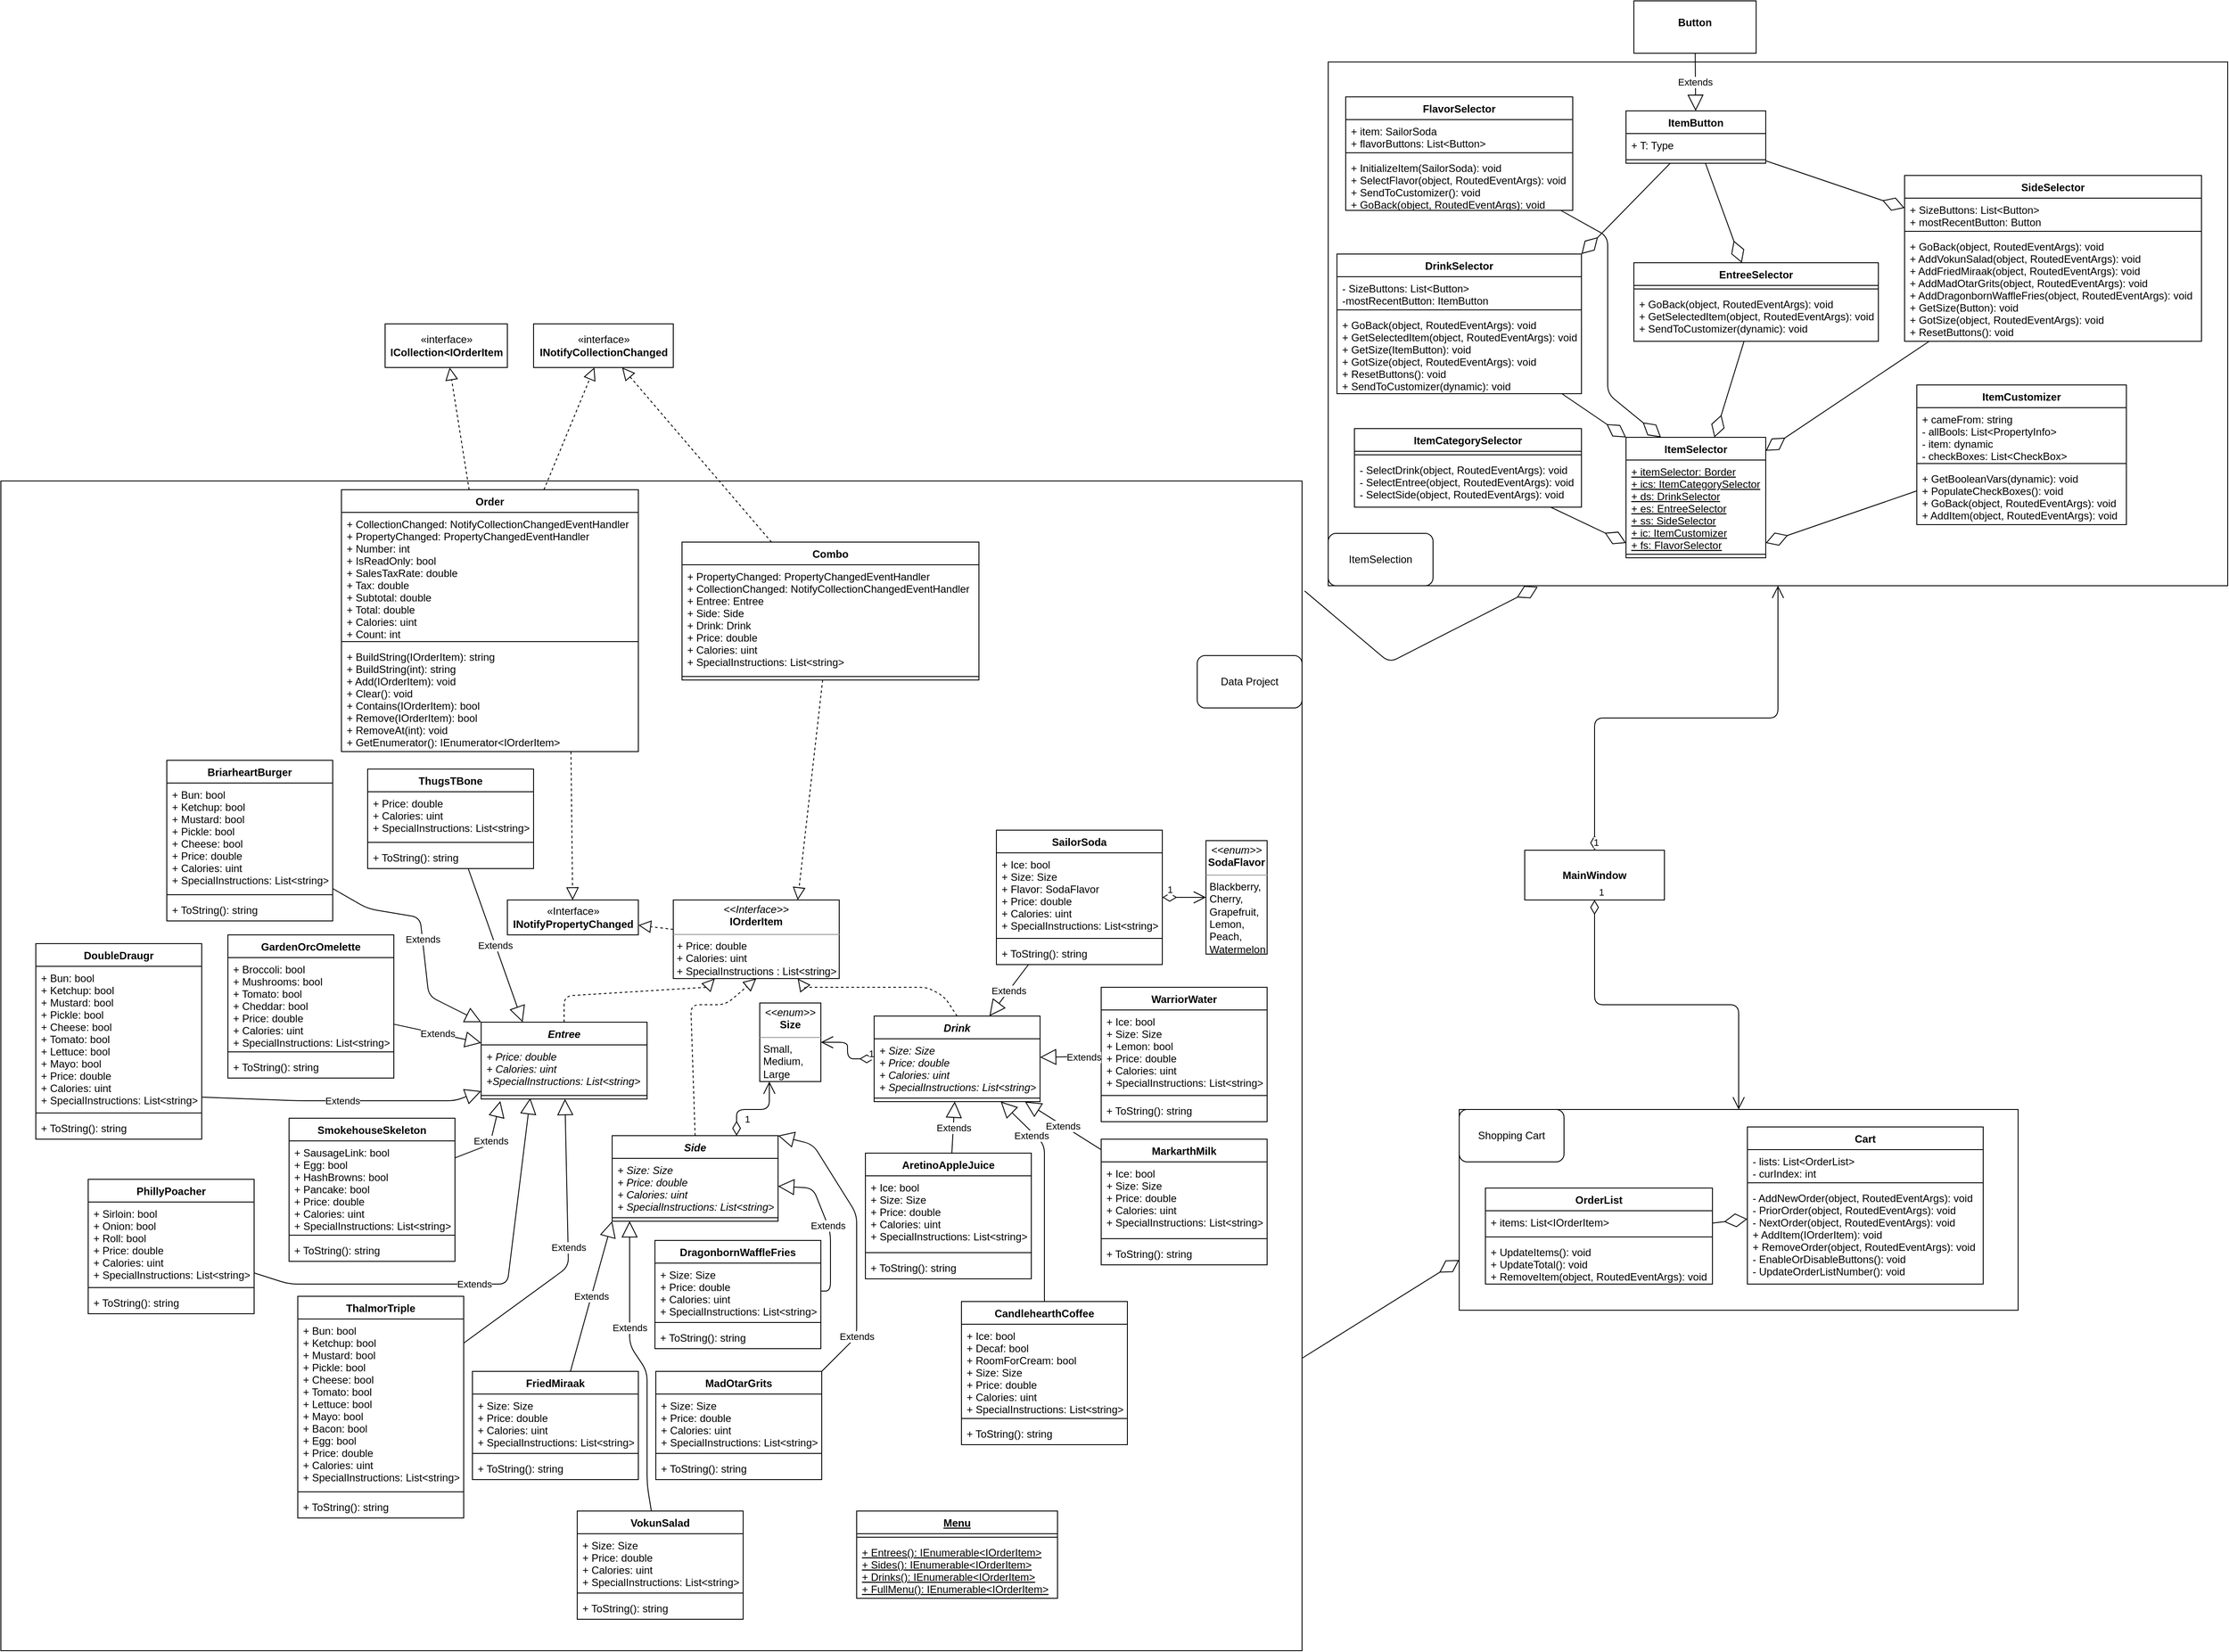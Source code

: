 <mxfile version="13.5.7" type="device"><diagram id="C5RBs43oDa-KdzZeNtuy" name="Page-1"><mxGraphModel dx="1426" dy="1874" grid="1" gridSize="10" guides="1" tooltips="1" connect="1" arrows="1" fold="1" page="1" pageScale="1" pageWidth="827" pageHeight="1169" math="0" shadow="0"><root><mxCell id="WIyWlLk6GJQsqaUBKTNV-0"/><mxCell id="WIyWlLk6GJQsqaUBKTNV-1" parent="WIyWlLk6GJQsqaUBKTNV-0"/><mxCell id="5EB1kVe0eUbHSpZS_67f-1" value="" style="rounded=0;whiteSpace=wrap;html=1;" parent="WIyWlLk6GJQsqaUBKTNV-1" vertex="1"><mxGeometry x="-490" y="-280" width="1490" height="1340" as="geometry"/></mxCell><mxCell id="XZ4FRtBqPYs6_kJzAzPm-1" value="&lt;p style=&quot;margin: 0px ; margin-top: 4px ; text-align: center&quot;&gt;&lt;i&gt;&amp;lt;&amp;lt;Interface&amp;gt;&amp;gt;&lt;/i&gt;&lt;br&gt;&lt;b&gt;IOrderItem&lt;/b&gt;&lt;/p&gt;&lt;hr size=&quot;1&quot;&gt;&lt;p style=&quot;margin: 0px ; margin-left: 4px&quot;&gt;+ Price: double&lt;br&gt;+ Calories: uint&lt;/p&gt;&lt;p style=&quot;margin: 0px ; margin-left: 4px&quot;&gt;+ SpecialInstructions : List&amp;lt;string&amp;gt;&lt;/p&gt;&lt;p style=&quot;margin: 0px ; margin-left: 4px&quot;&gt;&lt;br&gt;&lt;/p&gt;" style="verticalAlign=top;align=left;overflow=fill;fontSize=12;fontFamily=Helvetica;html=1;" parent="WIyWlLk6GJQsqaUBKTNV-1" vertex="1"><mxGeometry x="280" y="200" width="190" height="90" as="geometry"/></mxCell><mxCell id="XZ4FRtBqPYs6_kJzAzPm-2" value="Entree" style="swimlane;fontStyle=3;align=center;verticalAlign=top;childLayout=stackLayout;horizontal=1;startSize=26;horizontalStack=0;resizeParent=1;resizeParentMax=0;resizeLast=0;collapsible=1;marginBottom=0;" parent="WIyWlLk6GJQsqaUBKTNV-1" vertex="1"><mxGeometry x="60" y="340" width="190" height="88" as="geometry"/></mxCell><mxCell id="XZ4FRtBqPYs6_kJzAzPm-3" value="+ Price: double&#10;+ Calories: uint&#10;+SpecialInstructions: List&lt;string&gt;" style="text;strokeColor=none;fillColor=none;align=left;verticalAlign=top;spacingLeft=4;spacingRight=4;overflow=hidden;rotatable=0;points=[[0,0.5],[1,0.5]];portConstraint=eastwest;fontStyle=2" parent="XZ4FRtBqPYs6_kJzAzPm-2" vertex="1"><mxGeometry y="26" width="190" height="54" as="geometry"/></mxCell><mxCell id="XZ4FRtBqPYs6_kJzAzPm-4" value="" style="line;strokeWidth=1;fillColor=none;align=left;verticalAlign=middle;spacingTop=-1;spacingLeft=3;spacingRight=3;rotatable=0;labelPosition=right;points=[];portConstraint=eastwest;" parent="XZ4FRtBqPYs6_kJzAzPm-2" vertex="1"><mxGeometry y="80" width="190" height="8" as="geometry"/></mxCell><mxCell id="XZ4FRtBqPYs6_kJzAzPm-14" value="" style="endArrow=block;dashed=1;endFill=0;endSize=12;html=1;exitX=0.5;exitY=0;exitDx=0;exitDy=0;entryX=0.25;entryY=1;entryDx=0;entryDy=0;" parent="WIyWlLk6GJQsqaUBKTNV-1" source="XZ4FRtBqPYs6_kJzAzPm-2" target="XZ4FRtBqPYs6_kJzAzPm-1" edge="1"><mxGeometry width="160" relative="1" as="geometry"><mxPoint x="190" y="300" as="sourcePoint"/><mxPoint x="150" y="250" as="targetPoint"/><Array as="points"><mxPoint x="155" y="310"/><mxPoint x="318" y="300"/></Array></mxGeometry></mxCell><mxCell id="XZ4FRtBqPYs6_kJzAzPm-15" value="" style="endArrow=block;dashed=1;endFill=0;endSize=12;html=1;exitX=0.5;exitY=0;exitDx=0;exitDy=0;entryX=0.5;entryY=1;entryDx=0;entryDy=0;" parent="WIyWlLk6GJQsqaUBKTNV-1" source="XZ4FRtBqPYs6_kJzAzPm-6" target="XZ4FRtBqPYs6_kJzAzPm-1" edge="1"><mxGeometry width="160" relative="1" as="geometry"><mxPoint x="360" y="580" as="sourcePoint"/><mxPoint x="340" y="320" as="targetPoint"/><Array as="points"><mxPoint x="300" y="320"/><mxPoint x="340" y="320"/></Array></mxGeometry></mxCell><mxCell id="XZ4FRtBqPYs6_kJzAzPm-16" value="" style="endArrow=block;dashed=1;endFill=0;endSize=12;html=1;exitX=0.5;exitY=0;exitDx=0;exitDy=0;entryX=0.75;entryY=1;entryDx=0;entryDy=0;" parent="WIyWlLk6GJQsqaUBKTNV-1" source="XZ4FRtBqPYs6_kJzAzPm-10" target="XZ4FRtBqPYs6_kJzAzPm-1" edge="1"><mxGeometry width="160" relative="1" as="geometry"><mxPoint x="490" y="560" as="sourcePoint"/><mxPoint x="540" y="300" as="targetPoint"/><Array as="points"><mxPoint x="590" y="310"/><mxPoint x="570" y="300"/><mxPoint x="430" y="300"/></Array></mxGeometry></mxCell><mxCell id="XZ4FRtBqPYs6_kJzAzPm-20" value="BriarheartBurger" style="swimlane;fontStyle=1;align=center;verticalAlign=top;childLayout=stackLayout;horizontal=1;startSize=26;horizontalStack=0;resizeParent=1;resizeParentMax=0;resizeLast=0;collapsible=1;marginBottom=0;" parent="WIyWlLk6GJQsqaUBKTNV-1" vertex="1"><mxGeometry x="-300" y="40" width="190" height="184" as="geometry"/></mxCell><mxCell id="XZ4FRtBqPYs6_kJzAzPm-21" value="+ Bun: bool&#10;+ Ketchup: bool&#10;+ Mustard: bool&#10;+ Pickle: bool&#10;+ Cheese: bool&#10;+ Price: double&#10;+ Calories: uint&#10;+ SpecialInstructions: List&lt;string&gt;" style="text;strokeColor=none;fillColor=none;align=left;verticalAlign=top;spacingLeft=4;spacingRight=4;overflow=hidden;rotatable=0;points=[[0,0.5],[1,0.5]];portConstraint=eastwest;" parent="XZ4FRtBqPYs6_kJzAzPm-20" vertex="1"><mxGeometry y="26" width="190" height="124" as="geometry"/></mxCell><mxCell id="XZ4FRtBqPYs6_kJzAzPm-22" value="" style="line;strokeWidth=1;fillColor=none;align=left;verticalAlign=middle;spacingTop=-1;spacingLeft=3;spacingRight=3;rotatable=0;labelPosition=right;points=[];portConstraint=eastwest;" parent="XZ4FRtBqPYs6_kJzAzPm-20" vertex="1"><mxGeometry y="150" width="190" height="8" as="geometry"/></mxCell><mxCell id="XZ4FRtBqPYs6_kJzAzPm-23" value="+ ToString(): string" style="text;strokeColor=none;fillColor=none;align=left;verticalAlign=top;spacingLeft=4;spacingRight=4;overflow=hidden;rotatable=0;points=[[0,0.5],[1,0.5]];portConstraint=eastwest;" parent="XZ4FRtBqPYs6_kJzAzPm-20" vertex="1"><mxGeometry y="158" width="190" height="26" as="geometry"/></mxCell><mxCell id="XZ4FRtBqPYs6_kJzAzPm-40" value="ThalmorTriple" style="swimlane;fontStyle=1;align=center;verticalAlign=top;childLayout=stackLayout;horizontal=1;startSize=26;horizontalStack=0;resizeParent=1;resizeParentMax=0;resizeLast=0;collapsible=1;marginBottom=0;" parent="WIyWlLk6GJQsqaUBKTNV-1" vertex="1"><mxGeometry x="-150" y="654" width="190" height="254" as="geometry"/></mxCell><mxCell id="XZ4FRtBqPYs6_kJzAzPm-41" value="+ Bun: bool&#10;+ Ketchup: bool&#10;+ Mustard: bool&#10;+ Pickle: bool&#10;+ Cheese: bool&#10;+ Tomato: bool&#10;+ Lettuce: bool&#10;+ Mayo: bool&#10;+ Bacon: bool&#10;+ Egg: bool&#10;+ Price: double&#10;+ Calories: uint&#10;+ SpecialInstructions: List&lt;string&gt;" style="text;strokeColor=none;fillColor=none;align=left;verticalAlign=top;spacingLeft=4;spacingRight=4;overflow=hidden;rotatable=0;points=[[0,0.5],[1,0.5]];portConstraint=eastwest;" parent="XZ4FRtBqPYs6_kJzAzPm-40" vertex="1"><mxGeometry y="26" width="190" height="194" as="geometry"/></mxCell><mxCell id="XZ4FRtBqPYs6_kJzAzPm-42" value="" style="line;strokeWidth=1;fillColor=none;align=left;verticalAlign=middle;spacingTop=-1;spacingLeft=3;spacingRight=3;rotatable=0;labelPosition=right;points=[];portConstraint=eastwest;" parent="XZ4FRtBqPYs6_kJzAzPm-40" vertex="1"><mxGeometry y="220" width="190" height="8" as="geometry"/></mxCell><mxCell id="XZ4FRtBqPYs6_kJzAzPm-43" value="+ ToString(): string" style="text;strokeColor=none;fillColor=none;align=left;verticalAlign=top;spacingLeft=4;spacingRight=4;overflow=hidden;rotatable=0;points=[[0,0.5],[1,0.5]];portConstraint=eastwest;" parent="XZ4FRtBqPYs6_kJzAzPm-40" vertex="1"><mxGeometry y="228" width="190" height="26" as="geometry"/></mxCell><mxCell id="XZ4FRtBqPYs6_kJzAzPm-36" value="SmokehouseSkeleton" style="swimlane;fontStyle=1;align=center;verticalAlign=top;childLayout=stackLayout;horizontal=1;startSize=26;horizontalStack=0;resizeParent=1;resizeParentMax=0;resizeLast=0;collapsible=1;marginBottom=0;" parent="WIyWlLk6GJQsqaUBKTNV-1" vertex="1"><mxGeometry x="-160" y="450" width="190" height="164" as="geometry"/></mxCell><mxCell id="XZ4FRtBqPYs6_kJzAzPm-37" value="+ SausageLink: bool&#10;+ Egg: bool&#10;+ HashBrowns: bool&#10;+ Pancake: bool&#10;+ Price: double&#10;+ Calories: uint&#10;+ SpecialInstructions: List&lt;string&gt;" style="text;strokeColor=none;fillColor=none;align=left;verticalAlign=top;spacingLeft=4;spacingRight=4;overflow=hidden;rotatable=0;points=[[0,0.5],[1,0.5]];portConstraint=eastwest;" parent="XZ4FRtBqPYs6_kJzAzPm-36" vertex="1"><mxGeometry y="26" width="190" height="104" as="geometry"/></mxCell><mxCell id="XZ4FRtBqPYs6_kJzAzPm-38" value="" style="line;strokeWidth=1;fillColor=none;align=left;verticalAlign=middle;spacingTop=-1;spacingLeft=3;spacingRight=3;rotatable=0;labelPosition=right;points=[];portConstraint=eastwest;" parent="XZ4FRtBqPYs6_kJzAzPm-36" vertex="1"><mxGeometry y="130" width="190" height="8" as="geometry"/></mxCell><mxCell id="XZ4FRtBqPYs6_kJzAzPm-39" value="+ ToString(): string" style="text;strokeColor=none;fillColor=none;align=left;verticalAlign=top;spacingLeft=4;spacingRight=4;overflow=hidden;rotatable=0;points=[[0,0.5],[1,0.5]];portConstraint=eastwest;" parent="XZ4FRtBqPYs6_kJzAzPm-36" vertex="1"><mxGeometry y="138" width="190" height="26" as="geometry"/></mxCell><mxCell id="XZ4FRtBqPYs6_kJzAzPm-32" value="PhillyPoacher" style="swimlane;fontStyle=1;align=center;verticalAlign=top;childLayout=stackLayout;horizontal=1;startSize=26;horizontalStack=0;resizeParent=1;resizeParentMax=0;resizeLast=0;collapsible=1;marginBottom=0;" parent="WIyWlLk6GJQsqaUBKTNV-1" vertex="1"><mxGeometry x="-390" y="520" width="190" height="154" as="geometry"/></mxCell><mxCell id="XZ4FRtBqPYs6_kJzAzPm-33" value="+ Sirloin: bool&#10;+ Onion: bool&#10;+ Roll: bool&#10;+ Price: double&#10;+ Calories: uint&#10;+ SpecialInstructions: List&lt;string&gt;" style="text;strokeColor=none;fillColor=none;align=left;verticalAlign=top;spacingLeft=4;spacingRight=4;overflow=hidden;rotatable=0;points=[[0,0.5],[1,0.5]];portConstraint=eastwest;" parent="XZ4FRtBqPYs6_kJzAzPm-32" vertex="1"><mxGeometry y="26" width="190" height="94" as="geometry"/></mxCell><mxCell id="XZ4FRtBqPYs6_kJzAzPm-34" value="" style="line;strokeWidth=1;fillColor=none;align=left;verticalAlign=middle;spacingTop=-1;spacingLeft=3;spacingRight=3;rotatable=0;labelPosition=right;points=[];portConstraint=eastwest;" parent="XZ4FRtBqPYs6_kJzAzPm-32" vertex="1"><mxGeometry y="120" width="190" height="8" as="geometry"/></mxCell><mxCell id="XZ4FRtBqPYs6_kJzAzPm-35" value="+ ToString(): string" style="text;strokeColor=none;fillColor=none;align=left;verticalAlign=top;spacingLeft=4;spacingRight=4;overflow=hidden;rotatable=0;points=[[0,0.5],[1,0.5]];portConstraint=eastwest;" parent="XZ4FRtBqPYs6_kJzAzPm-32" vertex="1"><mxGeometry y="128" width="190" height="26" as="geometry"/></mxCell><mxCell id="XZ4FRtBqPYs6_kJzAzPm-48" value="Extends" style="endArrow=block;endSize=16;endFill=0;html=1;" parent="WIyWlLk6GJQsqaUBKTNV-1" source="XZ4FRtBqPYs6_kJzAzPm-41" target="XZ4FRtBqPYs6_kJzAzPm-2" edge="1"><mxGeometry width="160" relative="1" as="geometry"><mxPoint x="80" y="590" as="sourcePoint"/><mxPoint x="240" y="590" as="targetPoint"/><Array as="points"><mxPoint x="160" y="620"/></Array></mxGeometry></mxCell><mxCell id="XZ4FRtBqPYs6_kJzAzPm-49" value="Extends" style="endArrow=block;endSize=16;endFill=0;html=1;entryX=0.351;entryY=1.038;entryDx=0;entryDy=0;entryPerimeter=0;" parent="WIyWlLk6GJQsqaUBKTNV-1" source="XZ4FRtBqPYs6_kJzAzPm-32" edge="1"><mxGeometry width="160" relative="1" as="geometry"><mxPoint x="-320" y="810" as="sourcePoint"/><mxPoint x="116.16" y="426.988" as="targetPoint"/><Array as="points"><mxPoint x="-160" y="640"/><mxPoint x="90" y="640"/></Array></mxGeometry></mxCell><mxCell id="XZ4FRtBqPYs6_kJzAzPm-50" value="Extends" style="endArrow=block;endSize=16;endFill=0;html=1;exitX=1.001;exitY=0.914;exitDx=0;exitDy=0;exitPerimeter=0;" parent="WIyWlLk6GJQsqaUBKTNV-1" source="XZ4FRtBqPYs6_kJzAzPm-25" target="XZ4FRtBqPYs6_kJzAzPm-2" edge="1"><mxGeometry width="160" relative="1" as="geometry"><mxPoint x="-470" y="790" as="sourcePoint"/><mxPoint x="-310" y="790" as="targetPoint"/><Array as="points"><mxPoint x="-150" y="430"/><mxPoint x="30" y="430"/></Array></mxGeometry></mxCell><mxCell id="XZ4FRtBqPYs6_kJzAzPm-44" value="ThugsTBone" style="swimlane;fontStyle=1;align=center;verticalAlign=top;childLayout=stackLayout;horizontal=1;startSize=26;horizontalStack=0;resizeParent=1;resizeParentMax=0;resizeLast=0;collapsible=1;marginBottom=0;" parent="WIyWlLk6GJQsqaUBKTNV-1" vertex="1"><mxGeometry x="-70" y="50" width="190" height="114" as="geometry"/></mxCell><mxCell id="XZ4FRtBqPYs6_kJzAzPm-45" value="+ Price: double&#10;+ Calories: uint&#10;+ SpecialInstructions: List&lt;string&gt;" style="text;strokeColor=none;fillColor=none;align=left;verticalAlign=top;spacingLeft=4;spacingRight=4;overflow=hidden;rotatable=0;points=[[0,0.5],[1,0.5]];portConstraint=eastwest;" parent="XZ4FRtBqPYs6_kJzAzPm-44" vertex="1"><mxGeometry y="26" width="190" height="54" as="geometry"/></mxCell><mxCell id="XZ4FRtBqPYs6_kJzAzPm-46" value="" style="line;strokeWidth=1;fillColor=none;align=left;verticalAlign=middle;spacingTop=-1;spacingLeft=3;spacingRight=3;rotatable=0;labelPosition=right;points=[];portConstraint=eastwest;" parent="XZ4FRtBqPYs6_kJzAzPm-44" vertex="1"><mxGeometry y="80" width="190" height="8" as="geometry"/></mxCell><mxCell id="XZ4FRtBqPYs6_kJzAzPm-47" value="+ ToString(): string" style="text;strokeColor=none;fillColor=none;align=left;verticalAlign=top;spacingLeft=4;spacingRight=4;overflow=hidden;rotatable=0;points=[[0,0.5],[1,0.5]];portConstraint=eastwest;" parent="XZ4FRtBqPYs6_kJzAzPm-44" vertex="1"><mxGeometry y="88" width="190" height="26" as="geometry"/></mxCell><mxCell id="XZ4FRtBqPYs6_kJzAzPm-51" value="Extends" style="endArrow=block;endSize=16;endFill=0;html=1;entryX=0;entryY=0;entryDx=0;entryDy=0;" parent="WIyWlLk6GJQsqaUBKTNV-1" source="XZ4FRtBqPYs6_kJzAzPm-20" target="XZ4FRtBqPYs6_kJzAzPm-2" edge="1"><mxGeometry width="160" relative="1" as="geometry"><mxPoint x="-630" y="260" as="sourcePoint"/><mxPoint x="-470" y="260" as="targetPoint"/><Array as="points"><mxPoint x="-70" y="210"/><mxPoint x="-10" y="220"/><mxPoint y="310"/></Array></mxGeometry></mxCell><mxCell id="XZ4FRtBqPYs6_kJzAzPm-24" value="DoubleDraugr" style="swimlane;fontStyle=1;align=center;verticalAlign=top;childLayout=stackLayout;horizontal=1;startSize=26;horizontalStack=0;resizeParent=1;resizeParentMax=0;resizeLast=0;collapsible=1;marginBottom=0;" parent="WIyWlLk6GJQsqaUBKTNV-1" vertex="1"><mxGeometry x="-450" y="250" width="190" height="224" as="geometry"/></mxCell><mxCell id="XZ4FRtBqPYs6_kJzAzPm-25" value="+ Bun: bool&#10;+ Ketchup: bool&#10;+ Mustard: bool&#10;+ Pickle: bool&#10;+ Cheese: bool&#10;+ Tomato: bool&#10;+ Lettuce: bool&#10;+ Mayo: bool&#10;+ Price: double&#10;+ Calories: uint&#10;+ SpecialInstructions: List&lt;string&gt;" style="text;strokeColor=none;fillColor=none;align=left;verticalAlign=top;spacingLeft=4;spacingRight=4;overflow=hidden;rotatable=0;points=[[0,0.5],[1,0.5]];portConstraint=eastwest;" parent="XZ4FRtBqPYs6_kJzAzPm-24" vertex="1"><mxGeometry y="26" width="190" height="164" as="geometry"/></mxCell><mxCell id="XZ4FRtBqPYs6_kJzAzPm-26" value="" style="line;strokeWidth=1;fillColor=none;align=left;verticalAlign=middle;spacingTop=-1;spacingLeft=3;spacingRight=3;rotatable=0;labelPosition=right;points=[];portConstraint=eastwest;" parent="XZ4FRtBqPYs6_kJzAzPm-24" vertex="1"><mxGeometry y="190" width="190" height="8" as="geometry"/></mxCell><mxCell id="XZ4FRtBqPYs6_kJzAzPm-27" value="+ ToString(): string" style="text;strokeColor=none;fillColor=none;align=left;verticalAlign=top;spacingLeft=4;spacingRight=4;overflow=hidden;rotatable=0;points=[[0,0.5],[1,0.5]];portConstraint=eastwest;" parent="XZ4FRtBqPYs6_kJzAzPm-24" vertex="1"><mxGeometry y="198" width="190" height="26" as="geometry"/></mxCell><mxCell id="XZ4FRtBqPYs6_kJzAzPm-28" value="GardenOrcOmelette" style="swimlane;fontStyle=1;align=center;verticalAlign=top;childLayout=stackLayout;horizontal=1;startSize=26;horizontalStack=0;resizeParent=1;resizeParentMax=0;resizeLast=0;collapsible=1;marginBottom=0;" parent="WIyWlLk6GJQsqaUBKTNV-1" vertex="1"><mxGeometry x="-230" y="240" width="190" height="164" as="geometry"/></mxCell><mxCell id="XZ4FRtBqPYs6_kJzAzPm-29" value="+ Broccoli: bool&#10;+ Mushrooms: bool&#10;+ Tomato: bool&#10;+ Cheddar: bool&#10;+ Price: double&#10;+ Calories: uint&#10;+ SpecialInstructions: List&lt;string&gt;" style="text;strokeColor=none;fillColor=none;align=left;verticalAlign=top;spacingLeft=4;spacingRight=4;overflow=hidden;rotatable=0;points=[[0,0.5],[1,0.5]];portConstraint=eastwest;" parent="XZ4FRtBqPYs6_kJzAzPm-28" vertex="1"><mxGeometry y="26" width="190" height="104" as="geometry"/></mxCell><mxCell id="XZ4FRtBqPYs6_kJzAzPm-30" value="" style="line;strokeWidth=1;fillColor=none;align=left;verticalAlign=middle;spacingTop=-1;spacingLeft=3;spacingRight=3;rotatable=0;labelPosition=right;points=[];portConstraint=eastwest;" parent="XZ4FRtBqPYs6_kJzAzPm-28" vertex="1"><mxGeometry y="130" width="190" height="8" as="geometry"/></mxCell><mxCell id="XZ4FRtBqPYs6_kJzAzPm-31" value="+ ToString(): string" style="text;strokeColor=none;fillColor=none;align=left;verticalAlign=top;spacingLeft=4;spacingRight=4;overflow=hidden;rotatable=0;points=[[0,0.5],[1,0.5]];portConstraint=eastwest;" parent="XZ4FRtBqPYs6_kJzAzPm-28" vertex="1"><mxGeometry y="138" width="190" height="26" as="geometry"/></mxCell><mxCell id="XZ4FRtBqPYs6_kJzAzPm-52" value="Extends" style="endArrow=block;endSize=16;endFill=0;html=1;" parent="WIyWlLk6GJQsqaUBKTNV-1" source="XZ4FRtBqPYs6_kJzAzPm-28" target="XZ4FRtBqPYs6_kJzAzPm-2" edge="1"><mxGeometry width="160" relative="1" as="geometry"><mxPoint x="-670" y="580" as="sourcePoint"/><mxPoint x="-510" y="580" as="targetPoint"/></mxGeometry></mxCell><mxCell id="XZ4FRtBqPYs6_kJzAzPm-53" value="Extends" style="endArrow=block;endSize=16;endFill=0;html=1;entryX=0.25;entryY=0;entryDx=0;entryDy=0;" parent="WIyWlLk6GJQsqaUBKTNV-1" source="XZ4FRtBqPYs6_kJzAzPm-44" target="XZ4FRtBqPYs6_kJzAzPm-2" edge="1"><mxGeometry width="160" relative="1" as="geometry"><mxPoint x="150" y="210" as="sourcePoint"/><mxPoint x="310" y="210" as="targetPoint"/></mxGeometry></mxCell><mxCell id="XZ4FRtBqPYs6_kJzAzPm-54" value="Extends" style="endArrow=block;endSize=16;endFill=0;html=1;entryX=0.137;entryY=1.17;entryDx=0;entryDy=0;entryPerimeter=0;" parent="WIyWlLk6GJQsqaUBKTNV-1" source="XZ4FRtBqPYs6_kJzAzPm-36" edge="1"><mxGeometry width="160" relative="1" as="geometry"><mxPoint x="-440" y="790" as="sourcePoint"/><mxPoint x="81.92" y="430.42" as="targetPoint"/><Array as="points"><mxPoint x="70" y="480"/></Array></mxGeometry></mxCell><mxCell id="XZ4FRtBqPYs6_kJzAzPm-56" value="&lt;p style=&quot;margin: 0px ; margin-top: 4px ; text-align: center&quot;&gt;&lt;i&gt;&amp;lt;&amp;lt;enum&amp;gt;&amp;gt;&lt;/i&gt;&lt;br&gt;&lt;b&gt;Size&lt;/b&gt;&lt;/p&gt;&lt;hr size=&quot;1&quot;&gt;&lt;p style=&quot;margin: 0px ; margin-left: 4px&quot;&gt;Small,&amp;nbsp;&lt;/p&gt;&lt;p style=&quot;margin: 0px ; margin-left: 4px&quot;&gt;Medium,&amp;nbsp;&lt;/p&gt;&lt;p style=&quot;margin: 0px ; margin-left: 4px&quot;&gt;Large&lt;/p&gt;" style="verticalAlign=top;align=left;overflow=fill;fontSize=12;fontFamily=Helvetica;html=1;" parent="WIyWlLk6GJQsqaUBKTNV-1" vertex="1"><mxGeometry x="379" y="318" width="70" height="90" as="geometry"/></mxCell><mxCell id="XZ4FRtBqPYs6_kJzAzPm-57" value="1" style="endArrow=open;html=1;endSize=12;startArrow=diamondThin;startSize=14;startFill=0;edgeStyle=orthogonalEdgeStyle;align=left;verticalAlign=bottom;exitX=0.75;exitY=0;exitDx=0;exitDy=0;" parent="WIyWlLk6GJQsqaUBKTNV-1" source="XZ4FRtBqPYs6_kJzAzPm-6" target="XZ4FRtBqPYs6_kJzAzPm-56" edge="1"><mxGeometry x="-0.247" y="-20" relative="1" as="geometry"><mxPoint x="270" y="740" as="sourcePoint"/><mxPoint x="430" y="740" as="targetPoint"/><Array as="points"><mxPoint x="353" y="440"/><mxPoint x="390" y="440"/></Array><mxPoint as="offset"/></mxGeometry></mxCell><mxCell id="XZ4FRtBqPYs6_kJzAzPm-58" value="1" style="endArrow=open;html=1;endSize=12;startArrow=diamondThin;startSize=14;startFill=0;edgeStyle=orthogonalEdgeStyle;align=left;verticalAlign=bottom;" parent="WIyWlLk6GJQsqaUBKTNV-1" source="XZ4FRtBqPYs6_kJzAzPm-10" target="XZ4FRtBqPYs6_kJzAzPm-56" edge="1"><mxGeometry x="-0.765" y="3" relative="1" as="geometry"><mxPoint x="480" y="680" as="sourcePoint"/><mxPoint x="640" y="680" as="targetPoint"/><mxPoint x="1" as="offset"/></mxGeometry></mxCell><mxCell id="XZ4FRtBqPYs6_kJzAzPm-10" value="Drink" style="swimlane;fontStyle=3;align=center;verticalAlign=top;childLayout=stackLayout;horizontal=1;startSize=26;horizontalStack=0;resizeParent=1;resizeParentMax=0;resizeLast=0;collapsible=1;marginBottom=0;" parent="WIyWlLk6GJQsqaUBKTNV-1" vertex="1"><mxGeometry x="510" y="333" width="190" height="98" as="geometry"/></mxCell><mxCell id="XZ4FRtBqPYs6_kJzAzPm-11" value="+ Size: Size&#10;+ Price: double&#10;+ Calories: uint&#10;+ SpecialInstructions: List&lt;string&gt;" style="text;strokeColor=none;fillColor=none;align=left;verticalAlign=top;spacingLeft=4;spacingRight=4;overflow=hidden;rotatable=0;points=[[0,0.5],[1,0.5]];portConstraint=eastwest;fontStyle=2" parent="XZ4FRtBqPYs6_kJzAzPm-10" vertex="1"><mxGeometry y="26" width="190" height="64" as="geometry"/></mxCell><mxCell id="XZ4FRtBqPYs6_kJzAzPm-12" value="" style="line;strokeWidth=1;fillColor=none;align=left;verticalAlign=middle;spacingTop=-1;spacingLeft=3;spacingRight=3;rotatable=0;labelPosition=right;points=[];portConstraint=eastwest;" parent="XZ4FRtBqPYs6_kJzAzPm-10" vertex="1"><mxGeometry y="90" width="190" height="8" as="geometry"/></mxCell><mxCell id="XZ4FRtBqPYs6_kJzAzPm-6" value="Side" style="swimlane;fontStyle=3;align=center;verticalAlign=top;childLayout=stackLayout;horizontal=1;startSize=26;horizontalStack=0;resizeParent=1;resizeParentMax=0;resizeLast=0;collapsible=1;marginBottom=0;" parent="WIyWlLk6GJQsqaUBKTNV-1" vertex="1"><mxGeometry x="210" y="470" width="190" height="98" as="geometry"/></mxCell><mxCell id="XZ4FRtBqPYs6_kJzAzPm-7" value="+ Size: Size&#10;+ Price: double&#10;+ Calories: uint&#10;+ SpecialInstructions: List&lt;string&gt;" style="text;strokeColor=none;fillColor=none;align=left;verticalAlign=top;spacingLeft=4;spacingRight=4;overflow=hidden;rotatable=0;points=[[0,0.5],[1,0.5]];portConstraint=eastwest;fontStyle=2" parent="XZ4FRtBqPYs6_kJzAzPm-6" vertex="1"><mxGeometry y="26" width="190" height="64" as="geometry"/></mxCell><mxCell id="XZ4FRtBqPYs6_kJzAzPm-8" value="" style="line;strokeWidth=1;fillColor=none;align=left;verticalAlign=middle;spacingTop=-1;spacingLeft=3;spacingRight=3;rotatable=0;labelPosition=right;points=[];portConstraint=eastwest;" parent="XZ4FRtBqPYs6_kJzAzPm-6" vertex="1"><mxGeometry y="90" width="190" height="8" as="geometry"/></mxCell><mxCell id="XZ4FRtBqPYs6_kJzAzPm-66" value="DragonbornWaffleFries" style="swimlane;fontStyle=1;align=center;verticalAlign=top;childLayout=stackLayout;horizontal=1;startSize=26;horizontalStack=0;resizeParent=1;resizeParentMax=0;resizeLast=0;collapsible=1;marginBottom=0;" parent="WIyWlLk6GJQsqaUBKTNV-1" vertex="1"><mxGeometry x="259" y="590" width="190" height="124" as="geometry"/></mxCell><mxCell id="XZ4FRtBqPYs6_kJzAzPm-67" value="+ Size: Size&#10;+ Price: double&#10;+ Calories: uint&#10;+ SpecialInstructions: List&lt;string&gt;" style="text;strokeColor=none;fillColor=none;align=left;verticalAlign=top;spacingLeft=4;spacingRight=4;overflow=hidden;rotatable=0;points=[[0,0.5],[1,0.5]];portConstraint=eastwest;" parent="XZ4FRtBqPYs6_kJzAzPm-66" vertex="1"><mxGeometry y="26" width="190" height="64" as="geometry"/></mxCell><mxCell id="XZ4FRtBqPYs6_kJzAzPm-68" value="" style="line;strokeWidth=1;fillColor=none;align=left;verticalAlign=middle;spacingTop=-1;spacingLeft=3;spacingRight=3;rotatable=0;labelPosition=right;points=[];portConstraint=eastwest;" parent="XZ4FRtBqPYs6_kJzAzPm-66" vertex="1"><mxGeometry y="90" width="190" height="8" as="geometry"/></mxCell><mxCell id="XZ4FRtBqPYs6_kJzAzPm-69" value="+ ToString(): string" style="text;strokeColor=none;fillColor=none;align=left;verticalAlign=top;spacingLeft=4;spacingRight=4;overflow=hidden;rotatable=0;points=[[0,0.5],[1,0.5]];portConstraint=eastwest;" parent="XZ4FRtBqPYs6_kJzAzPm-66" vertex="1"><mxGeometry y="98" width="190" height="26" as="geometry"/></mxCell><mxCell id="XZ4FRtBqPYs6_kJzAzPm-96" value="WarriorWater" style="swimlane;fontStyle=1;align=center;verticalAlign=top;childLayout=stackLayout;horizontal=1;startSize=26;horizontalStack=0;resizeParent=1;resizeParentMax=0;resizeLast=0;collapsible=1;marginBottom=0;" parent="WIyWlLk6GJQsqaUBKTNV-1" vertex="1"><mxGeometry x="770" y="300" width="190" height="154" as="geometry"/></mxCell><mxCell id="XZ4FRtBqPYs6_kJzAzPm-97" value="+ Ice: bool&#10;+ Size: Size&#10;+ Lemon: bool&#10;+ Price: double&#10;+ Calories: uint&#10;+ SpecialInstructions: List&lt;string&gt;" style="text;strokeColor=none;fillColor=none;align=left;verticalAlign=top;spacingLeft=4;spacingRight=4;overflow=hidden;rotatable=0;points=[[0,0.5],[1,0.5]];portConstraint=eastwest;" parent="XZ4FRtBqPYs6_kJzAzPm-96" vertex="1"><mxGeometry y="26" width="190" height="94" as="geometry"/></mxCell><mxCell id="XZ4FRtBqPYs6_kJzAzPm-98" value="" style="line;strokeWidth=1;fillColor=none;align=left;verticalAlign=middle;spacingTop=-1;spacingLeft=3;spacingRight=3;rotatable=0;labelPosition=right;points=[];portConstraint=eastwest;" parent="XZ4FRtBqPYs6_kJzAzPm-96" vertex="1"><mxGeometry y="120" width="190" height="8" as="geometry"/></mxCell><mxCell id="XZ4FRtBqPYs6_kJzAzPm-99" value="+ ToString(): string" style="text;strokeColor=none;fillColor=none;align=left;verticalAlign=top;spacingLeft=4;spacingRight=4;overflow=hidden;rotatable=0;points=[[0,0.5],[1,0.5]];portConstraint=eastwest;" parent="XZ4FRtBqPYs6_kJzAzPm-96" vertex="1"><mxGeometry y="128" width="190" height="26" as="geometry"/></mxCell><mxCell id="XZ4FRtBqPYs6_kJzAzPm-74" value="VokunSalad" style="swimlane;fontStyle=1;align=center;verticalAlign=top;childLayout=stackLayout;horizontal=1;startSize=26;horizontalStack=0;resizeParent=1;resizeParentMax=0;resizeLast=0;collapsible=1;marginBottom=0;" parent="WIyWlLk6GJQsqaUBKTNV-1" vertex="1"><mxGeometry x="170" y="900" width="190" height="124" as="geometry"/></mxCell><mxCell id="XZ4FRtBqPYs6_kJzAzPm-75" value="+ Size: Size&#10;+ Price: double&#10;+ Calories: uint&#10;+ SpecialInstructions: List&lt;string&gt;" style="text;strokeColor=none;fillColor=none;align=left;verticalAlign=top;spacingLeft=4;spacingRight=4;overflow=hidden;rotatable=0;points=[[0,0.5],[1,0.5]];portConstraint=eastwest;" parent="XZ4FRtBqPYs6_kJzAzPm-74" vertex="1"><mxGeometry y="26" width="190" height="64" as="geometry"/></mxCell><mxCell id="XZ4FRtBqPYs6_kJzAzPm-76" value="" style="line;strokeWidth=1;fillColor=none;align=left;verticalAlign=middle;spacingTop=-1;spacingLeft=3;spacingRight=3;rotatable=0;labelPosition=right;points=[];portConstraint=eastwest;" parent="XZ4FRtBqPYs6_kJzAzPm-74" vertex="1"><mxGeometry y="90" width="190" height="8" as="geometry"/></mxCell><mxCell id="XZ4FRtBqPYs6_kJzAzPm-77" value="+ ToString(): string" style="text;strokeColor=none;fillColor=none;align=left;verticalAlign=top;spacingLeft=4;spacingRight=4;overflow=hidden;rotatable=0;points=[[0,0.5],[1,0.5]];portConstraint=eastwest;" parent="XZ4FRtBqPYs6_kJzAzPm-74" vertex="1"><mxGeometry y="98" width="190" height="26" as="geometry"/></mxCell><mxCell id="XZ4FRtBqPYs6_kJzAzPm-62" value="FriedMiraak" style="swimlane;fontStyle=1;align=center;verticalAlign=top;childLayout=stackLayout;horizontal=1;startSize=26;horizontalStack=0;resizeParent=1;resizeParentMax=0;resizeLast=0;collapsible=1;marginBottom=0;" parent="WIyWlLk6GJQsqaUBKTNV-1" vertex="1"><mxGeometry x="50" y="740" width="190" height="124" as="geometry"/></mxCell><mxCell id="XZ4FRtBqPYs6_kJzAzPm-63" value="+ Size: Size&#10;+ Price: double&#10;+ Calories: uint&#10;+ SpecialInstructions: List&lt;string&gt;" style="text;strokeColor=none;fillColor=none;align=left;verticalAlign=top;spacingLeft=4;spacingRight=4;overflow=hidden;rotatable=0;points=[[0,0.5],[1,0.5]];portConstraint=eastwest;" parent="XZ4FRtBqPYs6_kJzAzPm-62" vertex="1"><mxGeometry y="26" width="190" height="64" as="geometry"/></mxCell><mxCell id="XZ4FRtBqPYs6_kJzAzPm-64" value="" style="line;strokeWidth=1;fillColor=none;align=left;verticalAlign=middle;spacingTop=-1;spacingLeft=3;spacingRight=3;rotatable=0;labelPosition=right;points=[];portConstraint=eastwest;" parent="XZ4FRtBqPYs6_kJzAzPm-62" vertex="1"><mxGeometry y="90" width="190" height="8" as="geometry"/></mxCell><mxCell id="XZ4FRtBqPYs6_kJzAzPm-65" value="+ ToString(): string" style="text;strokeColor=none;fillColor=none;align=left;verticalAlign=top;spacingLeft=4;spacingRight=4;overflow=hidden;rotatable=0;points=[[0,0.5],[1,0.5]];portConstraint=eastwest;" parent="XZ4FRtBqPYs6_kJzAzPm-62" vertex="1"><mxGeometry y="98" width="190" height="26" as="geometry"/></mxCell><mxCell id="XZ4FRtBqPYs6_kJzAzPm-78" value="Extends" style="endArrow=block;endSize=16;endFill=0;html=1;entryX=0;entryY=1;entryDx=0;entryDy=0;" parent="WIyWlLk6GJQsqaUBKTNV-1" source="XZ4FRtBqPYs6_kJzAzPm-62" target="XZ4FRtBqPYs6_kJzAzPm-6" edge="1"><mxGeometry width="160" relative="1" as="geometry"><mxPoint x="110" y="900" as="sourcePoint"/><mxPoint x="270" y="900" as="targetPoint"/></mxGeometry></mxCell><mxCell id="XZ4FRtBqPYs6_kJzAzPm-85" value="Extends" style="endArrow=block;endSize=16;endFill=0;html=1;" parent="WIyWlLk6GJQsqaUBKTNV-1" source="XZ4FRtBqPYs6_kJzAzPm-74" edge="1"><mxGeometry x="0.279" width="160" relative="1" as="geometry"><mxPoint x="160" y="880" as="sourcePoint"/><mxPoint x="230" y="568" as="targetPoint"/><Array as="points"><mxPoint x="250" y="870"/><mxPoint x="250" y="740"/><mxPoint x="230" y="710"/><mxPoint x="230" y="600"/></Array><mxPoint as="offset"/></mxGeometry></mxCell><mxCell id="XZ4FRtBqPYs6_kJzAzPm-86" value="Extends" style="endArrow=block;endSize=16;endFill=0;html=1;exitX=1;exitY=0.5;exitDx=0;exitDy=0;entryX=1;entryY=0.5;entryDx=0;entryDy=0;" parent="WIyWlLk6GJQsqaUBKTNV-1" source="XZ4FRtBqPYs6_kJzAzPm-67" target="XZ4FRtBqPYs6_kJzAzPm-7" edge="1"><mxGeometry width="160" relative="1" as="geometry"><mxPoint x="480" y="680" as="sourcePoint"/><mxPoint x="640" y="680" as="targetPoint"/><Array as="points"><mxPoint x="460" y="648"/><mxPoint x="460" y="580"/><mxPoint x="440" y="530"/></Array></mxGeometry></mxCell><mxCell id="XZ4FRtBqPYs6_kJzAzPm-87" value="Extends" style="endArrow=block;endSize=16;endFill=0;html=1;exitX=1;exitY=0;exitDx=0;exitDy=0;entryX=1;entryY=0;entryDx=0;entryDy=0;" parent="WIyWlLk6GJQsqaUBKTNV-1" source="XZ4FRtBqPYs6_kJzAzPm-70" target="XZ4FRtBqPYs6_kJzAzPm-6" edge="1"><mxGeometry x="-0.659" width="160" relative="1" as="geometry"><mxPoint x="430" y="930" as="sourcePoint"/><mxPoint x="590" y="930" as="targetPoint"/><Array as="points"><mxPoint x="490" y="700"/><mxPoint x="490" y="560"/><mxPoint x="440" y="480"/></Array><mxPoint as="offset"/></mxGeometry></mxCell><mxCell id="XZ4FRtBqPYs6_kJzAzPm-70" value="MadOtarGrits" style="swimlane;fontStyle=1;align=center;verticalAlign=top;childLayout=stackLayout;horizontal=1;startSize=26;horizontalStack=0;resizeParent=1;resizeParentMax=0;resizeLast=0;collapsible=1;marginBottom=0;" parent="WIyWlLk6GJQsqaUBKTNV-1" vertex="1"><mxGeometry x="260" y="740" width="190" height="124" as="geometry"/></mxCell><mxCell id="XZ4FRtBqPYs6_kJzAzPm-71" value="+ Size: Size&#10;+ Price: double&#10;+ Calories: uint&#10;+ SpecialInstructions: List&lt;string&gt;" style="text;strokeColor=none;fillColor=none;align=left;verticalAlign=top;spacingLeft=4;spacingRight=4;overflow=hidden;rotatable=0;points=[[0,0.5],[1,0.5]];portConstraint=eastwest;" parent="XZ4FRtBqPYs6_kJzAzPm-70" vertex="1"><mxGeometry y="26" width="190" height="64" as="geometry"/></mxCell><mxCell id="XZ4FRtBqPYs6_kJzAzPm-72" value="" style="line;strokeWidth=1;fillColor=none;align=left;verticalAlign=middle;spacingTop=-1;spacingLeft=3;spacingRight=3;rotatable=0;labelPosition=right;points=[];portConstraint=eastwest;" parent="XZ4FRtBqPYs6_kJzAzPm-70" vertex="1"><mxGeometry y="90" width="190" height="8" as="geometry"/></mxCell><mxCell id="XZ4FRtBqPYs6_kJzAzPm-73" value="+ ToString(): string" style="text;strokeColor=none;fillColor=none;align=left;verticalAlign=top;spacingLeft=4;spacingRight=4;overflow=hidden;rotatable=0;points=[[0,0.5],[1,0.5]];portConstraint=eastwest;" parent="XZ4FRtBqPYs6_kJzAzPm-70" vertex="1"><mxGeometry y="98" width="190" height="26" as="geometry"/></mxCell><mxCell id="XZ4FRtBqPYs6_kJzAzPm-104" value="MarkarthMilk" style="swimlane;fontStyle=1;align=center;verticalAlign=top;childLayout=stackLayout;horizontal=1;startSize=26;horizontalStack=0;resizeParent=1;resizeParentMax=0;resizeLast=0;collapsible=1;marginBottom=0;" parent="WIyWlLk6GJQsqaUBKTNV-1" vertex="1"><mxGeometry x="770" y="474" width="190" height="144" as="geometry"/></mxCell><mxCell id="XZ4FRtBqPYs6_kJzAzPm-105" value="+ Ice: bool&#10;+ Size: Size&#10;+ Price: double&#10;+ Calories: uint&#10;+ SpecialInstructions: List&lt;string&gt;" style="text;strokeColor=none;fillColor=none;align=left;verticalAlign=top;spacingLeft=4;spacingRight=4;overflow=hidden;rotatable=0;points=[[0,0.5],[1,0.5]];portConstraint=eastwest;" parent="XZ4FRtBqPYs6_kJzAzPm-104" vertex="1"><mxGeometry y="26" width="190" height="84" as="geometry"/></mxCell><mxCell id="XZ4FRtBqPYs6_kJzAzPm-106" value="" style="line;strokeWidth=1;fillColor=none;align=left;verticalAlign=middle;spacingTop=-1;spacingLeft=3;spacingRight=3;rotatable=0;labelPosition=right;points=[];portConstraint=eastwest;" parent="XZ4FRtBqPYs6_kJzAzPm-104" vertex="1"><mxGeometry y="110" width="190" height="8" as="geometry"/></mxCell><mxCell id="XZ4FRtBqPYs6_kJzAzPm-107" value="+ ToString(): string" style="text;strokeColor=none;fillColor=none;align=left;verticalAlign=top;spacingLeft=4;spacingRight=4;overflow=hidden;rotatable=0;points=[[0,0.5],[1,0.5]];portConstraint=eastwest;" parent="XZ4FRtBqPYs6_kJzAzPm-104" vertex="1"><mxGeometry y="118" width="190" height="26" as="geometry"/></mxCell><mxCell id="XZ4FRtBqPYs6_kJzAzPm-108" value="&lt;p style=&quot;margin: 0px ; margin-top: 4px ; text-align: center&quot;&gt;&lt;i&gt;&amp;lt;&amp;lt;enum&amp;gt;&amp;gt;&lt;/i&gt;&lt;br&gt;&lt;b&gt;SodaFlavor&lt;/b&gt;&lt;/p&gt;&lt;hr size=&quot;1&quot;&gt;&lt;p style=&quot;margin: 0px ; margin-left: 4px&quot;&gt;Blackberry,&lt;/p&gt;&lt;p style=&quot;margin: 0px ; margin-left: 4px&quot;&gt;Cherry,&lt;/p&gt;&lt;p style=&quot;margin: 0px ; margin-left: 4px&quot;&gt;Grapefruit,&lt;/p&gt;&lt;p style=&quot;margin: 0px ; margin-left: 4px&quot;&gt;Lemon,&lt;/p&gt;&lt;p style=&quot;margin: 0px ; margin-left: 4px&quot;&gt;Peach,&lt;/p&gt;&lt;p style=&quot;margin: 0px ; margin-left: 4px&quot;&gt;Watermelon&lt;/p&gt;" style="verticalAlign=top;align=left;overflow=fill;fontSize=12;fontFamily=Helvetica;html=1;" parent="WIyWlLk6GJQsqaUBKTNV-1" vertex="1"><mxGeometry x="890" y="132" width="70" height="130" as="geometry"/></mxCell><mxCell id="XZ4FRtBqPYs6_kJzAzPm-109" value="1" style="endArrow=open;html=1;endSize=12;startArrow=diamondThin;startSize=14;startFill=0;edgeStyle=orthogonalEdgeStyle;align=left;verticalAlign=bottom;entryX=0;entryY=0.5;entryDx=0;entryDy=0;" parent="WIyWlLk6GJQsqaUBKTNV-1" source="XZ4FRtBqPYs6_kJzAzPm-92" target="XZ4FRtBqPYs6_kJzAzPm-108" edge="1"><mxGeometry x="-0.835" relative="1" as="geometry"><mxPoint x="400" y="80" as="sourcePoint"/><mxPoint x="560" y="80" as="targetPoint"/><Array as="points"/><mxPoint as="offset"/></mxGeometry></mxCell><mxCell id="XZ4FRtBqPYs6_kJzAzPm-110" value="Extends" style="endArrow=block;endSize=16;endFill=0;html=1;" parent="WIyWlLk6GJQsqaUBKTNV-1" source="XZ4FRtBqPYs6_kJzAzPm-92" target="XZ4FRtBqPYs6_kJzAzPm-10" edge="1"><mxGeometry width="160" relative="1" as="geometry"><mxPoint x="650" y="450" as="sourcePoint"/><mxPoint x="810" y="450" as="targetPoint"/></mxGeometry></mxCell><mxCell id="XZ4FRtBqPYs6_kJzAzPm-111" value="Extends" style="endArrow=block;endSize=16;endFill=0;html=1;" parent="WIyWlLk6GJQsqaUBKTNV-1" source="XZ4FRtBqPYs6_kJzAzPm-96" target="XZ4FRtBqPYs6_kJzAzPm-10" edge="1"><mxGeometry x="-0.428" y="1" width="160" relative="1" as="geometry"><mxPoint x="630" y="450" as="sourcePoint"/><mxPoint x="790" y="450" as="targetPoint"/><mxPoint as="offset"/></mxGeometry></mxCell><mxCell id="XZ4FRtBqPYs6_kJzAzPm-100" value="CandlehearthCoffee" style="swimlane;fontStyle=1;align=center;verticalAlign=top;childLayout=stackLayout;horizontal=1;startSize=26;horizontalStack=0;resizeParent=1;resizeParentMax=0;resizeLast=0;collapsible=1;marginBottom=0;" parent="WIyWlLk6GJQsqaUBKTNV-1" vertex="1"><mxGeometry x="610" y="660" width="190" height="164" as="geometry"/></mxCell><mxCell id="XZ4FRtBqPYs6_kJzAzPm-101" value="+ Ice: bool&#10;+ Decaf: bool&#10;+ RoomForCream: bool&#10;+ Size: Size&#10;+ Price: double&#10;+ Calories: uint&#10;+ SpecialInstructions: List&lt;string&gt;" style="text;strokeColor=none;fillColor=none;align=left;verticalAlign=top;spacingLeft=4;spacingRight=4;overflow=hidden;rotatable=0;points=[[0,0.5],[1,0.5]];portConstraint=eastwest;" parent="XZ4FRtBqPYs6_kJzAzPm-100" vertex="1"><mxGeometry y="26" width="190" height="104" as="geometry"/></mxCell><mxCell id="XZ4FRtBqPYs6_kJzAzPm-102" value="" style="line;strokeWidth=1;fillColor=none;align=left;verticalAlign=middle;spacingTop=-1;spacingLeft=3;spacingRight=3;rotatable=0;labelPosition=right;points=[];portConstraint=eastwest;" parent="XZ4FRtBqPYs6_kJzAzPm-100" vertex="1"><mxGeometry y="130" width="190" height="8" as="geometry"/></mxCell><mxCell id="XZ4FRtBqPYs6_kJzAzPm-103" value="+ ToString(): string" style="text;strokeColor=none;fillColor=none;align=left;verticalAlign=top;spacingLeft=4;spacingRight=4;overflow=hidden;rotatable=0;points=[[0,0.5],[1,0.5]];portConstraint=eastwest;" parent="XZ4FRtBqPYs6_kJzAzPm-100" vertex="1"><mxGeometry y="138" width="190" height="26" as="geometry"/></mxCell><mxCell id="XZ4FRtBqPYs6_kJzAzPm-88" value="AretinoAppleJuice" style="swimlane;fontStyle=1;align=center;verticalAlign=top;childLayout=stackLayout;horizontal=1;startSize=26;horizontalStack=0;resizeParent=1;resizeParentMax=0;resizeLast=0;collapsible=1;marginBottom=0;" parent="WIyWlLk6GJQsqaUBKTNV-1" vertex="1"><mxGeometry x="500" y="490" width="190" height="144" as="geometry"/></mxCell><mxCell id="XZ4FRtBqPYs6_kJzAzPm-89" value="+ Ice: bool&#10;+ Size: Size&#10;+ Price: double&#10;+ Calories: uint&#10;+ SpecialInstructions: List&lt;string&gt;" style="text;strokeColor=none;fillColor=none;align=left;verticalAlign=top;spacingLeft=4;spacingRight=4;overflow=hidden;rotatable=0;points=[[0,0.5],[1,0.5]];portConstraint=eastwest;" parent="XZ4FRtBqPYs6_kJzAzPm-88" vertex="1"><mxGeometry y="26" width="190" height="84" as="geometry"/></mxCell><mxCell id="XZ4FRtBqPYs6_kJzAzPm-90" value="" style="line;strokeWidth=1;fillColor=none;align=left;verticalAlign=middle;spacingTop=-1;spacingLeft=3;spacingRight=3;rotatable=0;labelPosition=right;points=[];portConstraint=eastwest;" parent="XZ4FRtBqPYs6_kJzAzPm-88" vertex="1"><mxGeometry y="110" width="190" height="8" as="geometry"/></mxCell><mxCell id="XZ4FRtBqPYs6_kJzAzPm-91" value="+ ToString(): string" style="text;strokeColor=none;fillColor=none;align=left;verticalAlign=top;spacingLeft=4;spacingRight=4;overflow=hidden;rotatable=0;points=[[0,0.5],[1,0.5]];portConstraint=eastwest;" parent="XZ4FRtBqPYs6_kJzAzPm-88" vertex="1"><mxGeometry y="118" width="190" height="26" as="geometry"/></mxCell><mxCell id="XZ4FRtBqPYs6_kJzAzPm-112" value="Extends" style="endArrow=block;endSize=16;endFill=0;html=1;" parent="WIyWlLk6GJQsqaUBKTNV-1" source="XZ4FRtBqPYs6_kJzAzPm-88" target="XZ4FRtBqPYs6_kJzAzPm-10" edge="1"><mxGeometry width="160" relative="1" as="geometry"><mxPoint x="480" y="460" as="sourcePoint"/><mxPoint x="640" y="460" as="targetPoint"/></mxGeometry></mxCell><mxCell id="XZ4FRtBqPYs6_kJzAzPm-113" value="Extends" style="endArrow=block;endSize=16;endFill=0;html=1;" parent="WIyWlLk6GJQsqaUBKTNV-1" source="XZ4FRtBqPYs6_kJzAzPm-100" target="XZ4FRtBqPYs6_kJzAzPm-10" edge="1"><mxGeometry x="0.44" y="18" width="160" relative="1" as="geometry"><mxPoint x="710" y="640" as="sourcePoint"/><mxPoint x="870" y="640" as="targetPoint"/><Array as="points"><mxPoint x="705" y="480"/></Array><mxPoint x="-2" y="-23" as="offset"/></mxGeometry></mxCell><mxCell id="XZ4FRtBqPYs6_kJzAzPm-114" value="Extends" style="endArrow=block;endSize=16;endFill=0;html=1;" parent="WIyWlLk6GJQsqaUBKTNV-1" source="XZ4FRtBqPYs6_kJzAzPm-104" target="XZ4FRtBqPYs6_kJzAzPm-10" edge="1"><mxGeometry width="160" relative="1" as="geometry"><mxPoint x="740" y="640" as="sourcePoint"/><mxPoint x="900" y="640" as="targetPoint"/></mxGeometry></mxCell><mxCell id="5EB1kVe0eUbHSpZS_67f-2" value="Data Project" style="rounded=1;whiteSpace=wrap;html=1;" parent="WIyWlLk6GJQsqaUBKTNV-1" vertex="1"><mxGeometry x="880" y="-80" width="120" height="60" as="geometry"/></mxCell><mxCell id="5EB1kVe0eUbHSpZS_67f-3" value="«Interface»&lt;br&gt;&lt;b&gt;INotifyPropertyChanged&lt;/b&gt;" style="html=1;" parent="WIyWlLk6GJQsqaUBKTNV-1" vertex="1"><mxGeometry x="90" y="200" width="150" height="40" as="geometry"/></mxCell><mxCell id="5EB1kVe0eUbHSpZS_67f-4" value="" style="endArrow=block;dashed=1;endFill=0;endSize=12;html=1;" parent="WIyWlLk6GJQsqaUBKTNV-1" source="XZ4FRtBqPYs6_kJzAzPm-1" target="5EB1kVe0eUbHSpZS_67f-3" edge="1"><mxGeometry width="160" relative="1" as="geometry"><mxPoint x="130" y="280" as="sourcePoint"/><mxPoint x="290" y="280" as="targetPoint"/></mxGeometry></mxCell><mxCell id="5EB1kVe0eUbHSpZS_67f-6" value="&lt;p style=&quot;margin: 0px ; margin-top: 4px ; text-align: center&quot;&gt;&lt;b&gt;&lt;br&gt;&lt;/b&gt;&lt;/p&gt;&lt;p style=&quot;margin: 0px ; margin-top: 4px ; text-align: center&quot;&gt;&lt;b&gt;MainWindow&lt;/b&gt;&lt;/p&gt;" style="verticalAlign=top;align=left;overflow=fill;fontSize=12;fontFamily=Helvetica;html=1;" parent="WIyWlLk6GJQsqaUBKTNV-1" vertex="1"><mxGeometry x="1255" y="143" width="160" height="57" as="geometry"/></mxCell><mxCell id="5EB1kVe0eUbHSpZS_67f-8" value="1" style="endArrow=open;html=1;endSize=12;startArrow=diamondThin;startSize=14;startFill=0;edgeStyle=orthogonalEdgeStyle;align=left;verticalAlign=bottom;" parent="WIyWlLk6GJQsqaUBKTNV-1" source="5EB1kVe0eUbHSpZS_67f-6" target="5EB1kVe0eUbHSpZS_67f-11" edge="1"><mxGeometry x="-1" y="3" relative="1" as="geometry"><mxPoint x="1270" y="500" as="sourcePoint"/><mxPoint x="1320" y="50" as="targetPoint"/></mxGeometry></mxCell><mxCell id="5EB1kVe0eUbHSpZS_67f-9" value="1" style="endArrow=open;html=1;endSize=12;startArrow=diamondThin;startSize=14;startFill=0;edgeStyle=orthogonalEdgeStyle;align=left;verticalAlign=bottom;" parent="WIyWlLk6GJQsqaUBKTNV-1" source="5EB1kVe0eUbHSpZS_67f-6" target="5EB1kVe0eUbHSpZS_67f-10" edge="1"><mxGeometry x="-1" y="3" relative="1" as="geometry"><mxPoint x="1190" y="480" as="sourcePoint"/><mxPoint x="1350" y="430" as="targetPoint"/></mxGeometry></mxCell><mxCell id="5EB1kVe0eUbHSpZS_67f-10" value="" style="rounded=0;whiteSpace=wrap;html=1;" parent="WIyWlLk6GJQsqaUBKTNV-1" vertex="1"><mxGeometry x="1180" y="440" width="640" height="230" as="geometry"/></mxCell><mxCell id="5EB1kVe0eUbHSpZS_67f-11" value="" style="rounded=0;whiteSpace=wrap;html=1;" parent="WIyWlLk6GJQsqaUBKTNV-1" vertex="1"><mxGeometry x="1030" y="-760" width="1030" height="600" as="geometry"/></mxCell><mxCell id="5EB1kVe0eUbHSpZS_67f-12" value="" style="endArrow=diamondThin;endFill=0;endSize=24;html=1;exitX=1;exitY=0.75;exitDx=0;exitDy=0;entryX=0;entryY=0.75;entryDx=0;entryDy=0;" parent="WIyWlLk6GJQsqaUBKTNV-1" source="5EB1kVe0eUbHSpZS_67f-1" target="5EB1kVe0eUbHSpZS_67f-10" edge="1"><mxGeometry width="160" relative="1" as="geometry"><mxPoint x="1000" y="710" as="sourcePoint"/><mxPoint x="1160" y="710" as="targetPoint"/></mxGeometry></mxCell><mxCell id="5EB1kVe0eUbHSpZS_67f-13" value="" style="endArrow=diamondThin;endFill=0;endSize=24;html=1;entryX=0.233;entryY=1.002;entryDx=0;entryDy=0;exitX=1.002;exitY=0.094;exitDx=0;exitDy=0;exitPerimeter=0;entryPerimeter=0;" parent="WIyWlLk6GJQsqaUBKTNV-1" source="5EB1kVe0eUbHSpZS_67f-1" target="5EB1kVe0eUbHSpZS_67f-11" edge="1"><mxGeometry width="160" relative="1" as="geometry"><mxPoint x="800" y="-180" as="sourcePoint"/><mxPoint x="960" y="-180" as="targetPoint"/><Array as="points"><mxPoint x="1100" y="-72"/></Array></mxGeometry></mxCell><mxCell id="5EB1kVe0eUbHSpZS_67f-14" value="Shopping Cart" style="rounded=1;whiteSpace=wrap;html=1;" parent="WIyWlLk6GJQsqaUBKTNV-1" vertex="1"><mxGeometry x="1180" y="440" width="120" height="60" as="geometry"/></mxCell><mxCell id="5EB1kVe0eUbHSpZS_67f-15" value="ItemSelection" style="rounded=1;whiteSpace=wrap;html=1;" parent="WIyWlLk6GJQsqaUBKTNV-1" vertex="1"><mxGeometry x="1030" y="-220" width="120" height="60" as="geometry"/></mxCell><mxCell id="5EB1kVe0eUbHSpZS_67f-24" value="" style="endArrow=diamondThin;endFill=0;endSize=24;html=1;" parent="WIyWlLk6GJQsqaUBKTNV-1" source="5EB1kVe0eUbHSpZS_67f-16" target="5EB1kVe0eUbHSpZS_67f-20" edge="1"><mxGeometry width="160" relative="1" as="geometry"><mxPoint x="1210" y="1000" as="sourcePoint"/><mxPoint x="1370" y="1000" as="targetPoint"/></mxGeometry></mxCell><mxCell id="5EB1kVe0eUbHSpZS_67f-16" value="OrderList" style="swimlane;fontStyle=1;align=center;verticalAlign=top;childLayout=stackLayout;horizontal=1;startSize=26;horizontalStack=0;resizeParent=1;resizeParentMax=0;resizeLast=0;collapsible=1;marginBottom=0;" parent="WIyWlLk6GJQsqaUBKTNV-1" vertex="1"><mxGeometry x="1210" y="530" width="260" height="110" as="geometry"/></mxCell><mxCell id="5EB1kVe0eUbHSpZS_67f-17" value="+ items: List&lt;IOrderItem&gt;" style="text;strokeColor=none;fillColor=none;align=left;verticalAlign=top;spacingLeft=4;spacingRight=4;overflow=hidden;rotatable=0;points=[[0,0.5],[1,0.5]];portConstraint=eastwest;" parent="5EB1kVe0eUbHSpZS_67f-16" vertex="1"><mxGeometry y="26" width="260" height="26" as="geometry"/></mxCell><mxCell id="5EB1kVe0eUbHSpZS_67f-18" value="" style="line;strokeWidth=1;fillColor=none;align=left;verticalAlign=middle;spacingTop=-1;spacingLeft=3;spacingRight=3;rotatable=0;labelPosition=right;points=[];portConstraint=eastwest;" parent="5EB1kVe0eUbHSpZS_67f-16" vertex="1"><mxGeometry y="52" width="260" height="8" as="geometry"/></mxCell><mxCell id="5EB1kVe0eUbHSpZS_67f-19" value="+ UpdateItems(): void&#10;+ UpdateTotal(): void&#10;+ RemoveItem(object, RoutedEventArgs): void" style="text;strokeColor=none;fillColor=none;align=left;verticalAlign=top;spacingLeft=4;spacingRight=4;overflow=hidden;rotatable=0;points=[[0,0.5],[1,0.5]];portConstraint=eastwest;" parent="5EB1kVe0eUbHSpZS_67f-16" vertex="1"><mxGeometry y="60" width="260" height="50" as="geometry"/></mxCell><mxCell id="5EB1kVe0eUbHSpZS_67f-20" value="Cart" style="swimlane;fontStyle=1;align=center;verticalAlign=top;childLayout=stackLayout;horizontal=1;startSize=26;horizontalStack=0;resizeParent=1;resizeParentMax=0;resizeLast=0;collapsible=1;marginBottom=0;" parent="WIyWlLk6GJQsqaUBKTNV-1" vertex="1"><mxGeometry x="1510" y="460" width="270" height="180" as="geometry"/></mxCell><mxCell id="5EB1kVe0eUbHSpZS_67f-21" value="- lists: List&lt;OrderList&gt;&#10;- curIndex: int" style="text;strokeColor=none;fillColor=none;align=left;verticalAlign=top;spacingLeft=4;spacingRight=4;overflow=hidden;rotatable=0;points=[[0,0.5],[1,0.5]];portConstraint=eastwest;" parent="5EB1kVe0eUbHSpZS_67f-20" vertex="1"><mxGeometry y="26" width="270" height="34" as="geometry"/></mxCell><mxCell id="5EB1kVe0eUbHSpZS_67f-22" value="" style="line;strokeWidth=1;fillColor=none;align=left;verticalAlign=middle;spacingTop=-1;spacingLeft=3;spacingRight=3;rotatable=0;labelPosition=right;points=[];portConstraint=eastwest;" parent="5EB1kVe0eUbHSpZS_67f-20" vertex="1"><mxGeometry y="60" width="270" height="8" as="geometry"/></mxCell><mxCell id="5EB1kVe0eUbHSpZS_67f-23" value="- AddNewOrder(object, RoutedEventArgs): void&#10;- PriorOrder(object, RoutedEventArgs): void&#10;- NextOrder(object, RoutedEventArgs): void&#10;+ AddItem(IOrderItem): void&#10;+ RemoveOrder(object, RoutedEventArgs): void&#10;- EnableOrDisableButtons(): void&#10;- UpdateOrderListNumber(): void" style="text;strokeColor=none;fillColor=none;align=left;verticalAlign=top;spacingLeft=4;spacingRight=4;overflow=hidden;rotatable=0;points=[[0,0.5],[1,0.5]];portConstraint=eastwest;fontStyle=0" parent="5EB1kVe0eUbHSpZS_67f-20" vertex="1"><mxGeometry y="68" width="270" height="112" as="geometry"/></mxCell><mxCell id="5EB1kVe0eUbHSpZS_67f-29" value="&lt;p style=&quot;margin: 0px ; margin-top: 4px ; text-align: center&quot;&gt;&lt;br&gt;&lt;b&gt;Button&lt;/b&gt;&lt;/p&gt;" style="verticalAlign=top;align=left;overflow=fill;fontSize=12;fontFamily=Helvetica;html=1;" parent="WIyWlLk6GJQsqaUBKTNV-1" vertex="1"><mxGeometry x="1380" y="-830" width="140" height="60" as="geometry"/></mxCell><mxCell id="5EB1kVe0eUbHSpZS_67f-30" value="Extends" style="endArrow=block;endSize=16;endFill=0;html=1;" parent="WIyWlLk6GJQsqaUBKTNV-1" source="5EB1kVe0eUbHSpZS_67f-29" target="5EB1kVe0eUbHSpZS_67f-25" edge="1"><mxGeometry width="160" relative="1" as="geometry"><mxPoint x="780" y="-450" as="sourcePoint"/><mxPoint x="940" y="-450" as="targetPoint"/></mxGeometry></mxCell><mxCell id="5EB1kVe0eUbHSpZS_67f-59" value="" style="endArrow=diamondThin;endFill=0;endSize=24;html=1;entryX=1;entryY=0.5;entryDx=0;entryDy=0;" parent="WIyWlLk6GJQsqaUBKTNV-1" source="5EB1kVe0eUbHSpZS_67f-47" edge="1"><mxGeometry width="160" relative="1" as="geometry"><mxPoint x="1580" y="-80" as="sourcePoint"/><mxPoint x="1531" y="-209" as="targetPoint"/></mxGeometry></mxCell><mxCell id="5EB1kVe0eUbHSpZS_67f-60" value="" style="endArrow=diamondThin;endFill=0;endSize=24;html=1;entryX=0;entryY=0.5;entryDx=0;entryDy=0;" parent="WIyWlLk6GJQsqaUBKTNV-1" source="5EB1kVe0eUbHSpZS_67f-51" edge="1"><mxGeometry width="160" relative="1" as="geometry"><mxPoint x="1620" y="-30" as="sourcePoint"/><mxPoint x="1371" y="-209" as="targetPoint"/></mxGeometry></mxCell><mxCell id="5EB1kVe0eUbHSpZS_67f-61" value="" style="endArrow=diamondThin;endFill=0;endSize=24;html=1;entryX=0;entryY=0;entryDx=0;entryDy=0;" parent="WIyWlLk6GJQsqaUBKTNV-1" source="5EB1kVe0eUbHSpZS_67f-35" target="5EB1kVe0eUbHSpZS_67f-31" edge="1"><mxGeometry width="160" relative="1" as="geometry"><mxPoint x="1590" y="-50" as="sourcePoint"/><mxPoint x="1750" y="-50" as="targetPoint"/></mxGeometry></mxCell><mxCell id="5EB1kVe0eUbHSpZS_67f-62" value="" style="endArrow=diamondThin;endFill=0;endSize=24;html=1;" parent="WIyWlLk6GJQsqaUBKTNV-1" source="5EB1kVe0eUbHSpZS_67f-39" target="5EB1kVe0eUbHSpZS_67f-31" edge="1"><mxGeometry width="160" relative="1" as="geometry"><mxPoint x="1590" y="-90" as="sourcePoint"/><mxPoint x="1750" y="-90" as="targetPoint"/></mxGeometry></mxCell><mxCell id="5EB1kVe0eUbHSpZS_67f-63" value="" style="endArrow=diamondThin;endFill=0;endSize=24;html=1;" parent="WIyWlLk6GJQsqaUBKTNV-1" source="5EB1kVe0eUbHSpZS_67f-43" target="5EB1kVe0eUbHSpZS_67f-31" edge="1"><mxGeometry width="160" relative="1" as="geometry"><mxPoint x="1790" y="-30" as="sourcePoint"/><mxPoint x="1950" y="-30" as="targetPoint"/></mxGeometry></mxCell><mxCell id="5EB1kVe0eUbHSpZS_67f-64" value="" style="endArrow=diamondThin;endFill=0;endSize=24;html=1;entryX=0.25;entryY=0;entryDx=0;entryDy=0;" parent="WIyWlLk6GJQsqaUBKTNV-1" source="5EB1kVe0eUbHSpZS_67f-55" target="5EB1kVe0eUbHSpZS_67f-31" edge="1"><mxGeometry width="160" relative="1" as="geometry"><mxPoint x="1610" y="-30" as="sourcePoint"/><mxPoint x="1770" y="-30" as="targetPoint"/><Array as="points"><mxPoint x="1350" y="-560"/><mxPoint x="1350" y="-380"/></Array></mxGeometry></mxCell><mxCell id="5EB1kVe0eUbHSpZS_67f-65" value="" style="endArrow=diamondThin;endFill=0;endSize=24;html=1;entryX=1;entryY=0;entryDx=0;entryDy=0;" parent="WIyWlLk6GJQsqaUBKTNV-1" source="5EB1kVe0eUbHSpZS_67f-25" target="5EB1kVe0eUbHSpZS_67f-35" edge="1"><mxGeometry width="160" relative="1" as="geometry"><mxPoint x="1570" y="-80" as="sourcePoint"/><mxPoint x="1730" y="-80" as="targetPoint"/></mxGeometry></mxCell><mxCell id="5EB1kVe0eUbHSpZS_67f-66" value="" style="endArrow=diamondThin;endFill=0;endSize=24;html=1;" parent="WIyWlLk6GJQsqaUBKTNV-1" source="5EB1kVe0eUbHSpZS_67f-25" target="5EB1kVe0eUbHSpZS_67f-39" edge="1"><mxGeometry width="160" relative="1" as="geometry"><mxPoint x="1590" y="-30" as="sourcePoint"/><mxPoint x="1750" y="-30" as="targetPoint"/></mxGeometry></mxCell><mxCell id="5EB1kVe0eUbHSpZS_67f-67" value="" style="endArrow=diamondThin;endFill=0;endSize=24;html=1;" parent="WIyWlLk6GJQsqaUBKTNV-1" source="5EB1kVe0eUbHSpZS_67f-25" target="5EB1kVe0eUbHSpZS_67f-43" edge="1"><mxGeometry width="160" relative="1" as="geometry"><mxPoint x="1630" y="-40" as="sourcePoint"/><mxPoint x="1790" y="-40" as="targetPoint"/></mxGeometry></mxCell><mxCell id="XZ4FRtBqPYs6_kJzAzPm-115" value="Menu" style="swimlane;fontStyle=5;align=center;verticalAlign=top;childLayout=stackLayout;horizontal=1;startSize=26;horizontalStack=0;resizeParent=1;resizeParentMax=0;resizeLast=0;collapsible=1;marginBottom=0;" parent="WIyWlLk6GJQsqaUBKTNV-1" vertex="1"><mxGeometry x="490" y="900" width="230" height="100" as="geometry"/></mxCell><mxCell id="XZ4FRtBqPYs6_kJzAzPm-117" value="" style="line;strokeWidth=1;fillColor=none;align=left;verticalAlign=middle;spacingTop=-1;spacingLeft=3;spacingRight=3;rotatable=0;labelPosition=right;points=[];portConstraint=eastwest;" parent="XZ4FRtBqPYs6_kJzAzPm-115" vertex="1"><mxGeometry y="26" width="230" height="8" as="geometry"/></mxCell><mxCell id="XZ4FRtBqPYs6_kJzAzPm-118" value="+ Entrees(): IEnumerable&lt;IOrderItem&gt;&#10;+ Sides(): IEnumerable&lt;IOrderItem&gt;&#10;+ Drinks(): IEnumerable&lt;IOrderItem&gt;&#10;+ FullMenu(): IEnumerable&lt;IOrderItem&gt;" style="text;strokeColor=none;fillColor=none;align=left;verticalAlign=top;spacingLeft=4;spacingRight=4;overflow=hidden;rotatable=0;points=[[0,0.5],[1,0.5]];portConstraint=eastwest;fontStyle=4" parent="XZ4FRtBqPYs6_kJzAzPm-115" vertex="1"><mxGeometry y="34" width="230" height="66" as="geometry"/></mxCell><mxCell id="CTEJyXfvsURJbUiLpu7b-9" value="" style="endArrow=block;dashed=1;endFill=0;endSize=12;html=1;entryX=0.75;entryY=0;entryDx=0;entryDy=0;" edge="1" parent="WIyWlLk6GJQsqaUBKTNV-1" source="CTEJyXfvsURJbUiLpu7b-4" target="XZ4FRtBqPYs6_kJzAzPm-1"><mxGeometry width="160" relative="1" as="geometry"><mxPoint x="300" y="110" as="sourcePoint"/><mxPoint x="547.32" y="-48.402" as="targetPoint"/></mxGeometry></mxCell><mxCell id="XZ4FRtBqPYs6_kJzAzPm-92" value="SailorSoda" style="swimlane;fontStyle=1;align=center;verticalAlign=top;childLayout=stackLayout;horizontal=1;startSize=26;horizontalStack=0;resizeParent=1;resizeParentMax=0;resizeLast=0;collapsible=1;marginBottom=0;" parent="WIyWlLk6GJQsqaUBKTNV-1" vertex="1"><mxGeometry x="650" y="120" width="190" height="154" as="geometry"/></mxCell><mxCell id="XZ4FRtBqPYs6_kJzAzPm-93" value="+ Ice: bool&#10;+ Size: Size&#10;+ Flavor: SodaFlavor&#10;+ Price: double&#10;+ Calories: uint&#10;+ SpecialInstructions: List&lt;string&gt;" style="text;strokeColor=none;fillColor=none;align=left;verticalAlign=top;spacingLeft=4;spacingRight=4;overflow=hidden;rotatable=0;points=[[0,0.5],[1,0.5]];portConstraint=eastwest;" parent="XZ4FRtBqPYs6_kJzAzPm-92" vertex="1"><mxGeometry y="26" width="190" height="94" as="geometry"/></mxCell><mxCell id="XZ4FRtBqPYs6_kJzAzPm-94" value="" style="line;strokeWidth=1;fillColor=none;align=left;verticalAlign=middle;spacingTop=-1;spacingLeft=3;spacingRight=3;rotatable=0;labelPosition=right;points=[];portConstraint=eastwest;" parent="XZ4FRtBqPYs6_kJzAzPm-92" vertex="1"><mxGeometry y="120" width="190" height="8" as="geometry"/></mxCell><mxCell id="XZ4FRtBqPYs6_kJzAzPm-95" value="+ ToString(): string" style="text;strokeColor=none;fillColor=none;align=left;verticalAlign=top;spacingLeft=4;spacingRight=4;overflow=hidden;rotatable=0;points=[[0,0.5],[1,0.5]];portConstraint=eastwest;" parent="XZ4FRtBqPYs6_kJzAzPm-92" vertex="1"><mxGeometry y="128" width="190" height="26" as="geometry"/></mxCell><mxCell id="5EB1kVe0eUbHSpZS_67f-25" value="ItemButton" style="swimlane;fontStyle=1;align=center;verticalAlign=top;childLayout=stackLayout;horizontal=1;startSize=26;horizontalStack=0;resizeParent=1;resizeParentMax=0;resizeLast=0;collapsible=1;marginBottom=0;" parent="WIyWlLk6GJQsqaUBKTNV-1" vertex="1"><mxGeometry x="1371" y="-704" width="160" height="60" as="geometry"/></mxCell><mxCell id="5EB1kVe0eUbHSpZS_67f-26" value="+ T: Type" style="text;strokeColor=none;fillColor=none;align=left;verticalAlign=top;spacingLeft=4;spacingRight=4;overflow=hidden;rotatable=0;points=[[0,0.5],[1,0.5]];portConstraint=eastwest;" parent="5EB1kVe0eUbHSpZS_67f-25" vertex="1"><mxGeometry y="26" width="160" height="26" as="geometry"/></mxCell><mxCell id="5EB1kVe0eUbHSpZS_67f-27" value="" style="line;strokeWidth=1;fillColor=none;align=left;verticalAlign=middle;spacingTop=-1;spacingLeft=3;spacingRight=3;rotatable=0;labelPosition=right;points=[];portConstraint=eastwest;" parent="5EB1kVe0eUbHSpZS_67f-25" vertex="1"><mxGeometry y="52" width="160" height="8" as="geometry"/></mxCell><mxCell id="5EB1kVe0eUbHSpZS_67f-31" value="ItemSelector" style="swimlane;fontStyle=1;align=center;verticalAlign=top;childLayout=stackLayout;horizontal=1;startSize=26;horizontalStack=0;resizeParent=1;resizeParentMax=0;resizeLast=0;collapsible=1;marginBottom=0;" parent="WIyWlLk6GJQsqaUBKTNV-1" vertex="1"><mxGeometry x="1371" y="-330" width="160" height="138" as="geometry"/></mxCell><mxCell id="5EB1kVe0eUbHSpZS_67f-32" value="+ itemSelector: Border&#10;+ ics: ItemCategorySelector&#10;+ ds: DrinkSelector&#10;+ es: EntreeSelector&#10;+ ss: SideSelector&#10;+ ic: ItemCustomizer&#10;+ fs: FlavorSelector" style="text;strokeColor=none;fillColor=none;align=left;verticalAlign=top;spacingLeft=4;spacingRight=4;overflow=hidden;rotatable=0;points=[[0,0.5],[1,0.5]];portConstraint=eastwest;fontStyle=4" parent="5EB1kVe0eUbHSpZS_67f-31" vertex="1"><mxGeometry y="26" width="160" height="104" as="geometry"/></mxCell><mxCell id="5EB1kVe0eUbHSpZS_67f-33" value="" style="line;strokeWidth=1;fillColor=none;align=left;verticalAlign=middle;spacingTop=-1;spacingLeft=3;spacingRight=3;rotatable=0;labelPosition=right;points=[];portConstraint=eastwest;" parent="5EB1kVe0eUbHSpZS_67f-31" vertex="1"><mxGeometry y="130" width="160" height="8" as="geometry"/></mxCell><mxCell id="5EB1kVe0eUbHSpZS_67f-51" value="ItemCategorySelector" style="swimlane;fontStyle=1;align=center;verticalAlign=top;childLayout=stackLayout;horizontal=1;startSize=26;horizontalStack=0;resizeParent=1;resizeParentMax=0;resizeLast=0;collapsible=1;marginBottom=0;" parent="WIyWlLk6GJQsqaUBKTNV-1" vertex="1"><mxGeometry x="1060" y="-340" width="260" height="90" as="geometry"/></mxCell><mxCell id="5EB1kVe0eUbHSpZS_67f-53" value="" style="line;strokeWidth=1;fillColor=none;align=left;verticalAlign=middle;spacingTop=-1;spacingLeft=3;spacingRight=3;rotatable=0;labelPosition=right;points=[];portConstraint=eastwest;" parent="5EB1kVe0eUbHSpZS_67f-51" vertex="1"><mxGeometry y="26" width="260" height="8" as="geometry"/></mxCell><mxCell id="5EB1kVe0eUbHSpZS_67f-54" value="- SelectDrink(object, RoutedEventArgs): void&#10;- SelectEntree(object, RoutedEventArgs): void&#10;- SelectSide(object, RoutedEventArgs): void" style="text;strokeColor=none;fillColor=none;align=left;verticalAlign=top;spacingLeft=4;spacingRight=4;overflow=hidden;rotatable=0;points=[[0,0.5],[1,0.5]];portConstraint=eastwest;" parent="5EB1kVe0eUbHSpZS_67f-51" vertex="1"><mxGeometry y="34" width="260" height="56" as="geometry"/></mxCell><mxCell id="5EB1kVe0eUbHSpZS_67f-35" value="DrinkSelector" style="swimlane;fontStyle=1;align=center;verticalAlign=top;childLayout=stackLayout;horizontal=1;startSize=26;horizontalStack=0;resizeParent=1;resizeParentMax=0;resizeLast=0;collapsible=1;marginBottom=0;" parent="WIyWlLk6GJQsqaUBKTNV-1" vertex="1"><mxGeometry x="1040" y="-540" width="280" height="160" as="geometry"/></mxCell><mxCell id="5EB1kVe0eUbHSpZS_67f-36" value="- SizeButtons: List&lt;Button&gt;&#10;-mostRecentButton: ItemButton " style="text;strokeColor=none;fillColor=none;align=left;verticalAlign=top;spacingLeft=4;spacingRight=4;overflow=hidden;rotatable=0;points=[[0,0.5],[1,0.5]];portConstraint=eastwest;" parent="5EB1kVe0eUbHSpZS_67f-35" vertex="1"><mxGeometry y="26" width="280" height="34" as="geometry"/></mxCell><mxCell id="5EB1kVe0eUbHSpZS_67f-37" value="" style="line;strokeWidth=1;fillColor=none;align=left;verticalAlign=middle;spacingTop=-1;spacingLeft=3;spacingRight=3;rotatable=0;labelPosition=right;points=[];portConstraint=eastwest;" parent="5EB1kVe0eUbHSpZS_67f-35" vertex="1"><mxGeometry y="60" width="280" height="8" as="geometry"/></mxCell><mxCell id="5EB1kVe0eUbHSpZS_67f-38" value="+ GoBack(object, RoutedEventArgs): void&#10;+ GetSelectedItem(object, RoutedEventArgs): void&#10;+ GetSize(ItemButton): void&#10;+ GotSize(object, RoutedEventArgs): void&#10;+ ResetButtons(): void&#10;+ SendToCustomizer(dynamic): void" style="text;strokeColor=none;fillColor=none;align=left;verticalAlign=top;spacingLeft=4;spacingRight=4;overflow=hidden;rotatable=0;points=[[0,0.5],[1,0.5]];portConstraint=eastwest;" parent="5EB1kVe0eUbHSpZS_67f-35" vertex="1"><mxGeometry y="68" width="280" height="92" as="geometry"/></mxCell><mxCell id="5EB1kVe0eUbHSpZS_67f-55" value="FlavorSelector" style="swimlane;fontStyle=1;align=center;verticalAlign=top;childLayout=stackLayout;horizontal=1;startSize=26;horizontalStack=0;resizeParent=1;resizeParentMax=0;resizeLast=0;collapsible=1;marginBottom=0;" parent="WIyWlLk6GJQsqaUBKTNV-1" vertex="1"><mxGeometry x="1050" y="-720" width="260" height="130" as="geometry"/></mxCell><mxCell id="5EB1kVe0eUbHSpZS_67f-56" value="+ item: SailorSoda&#10;+ flavorButtons: List&lt;Button&gt;" style="text;strokeColor=none;fillColor=none;align=left;verticalAlign=top;spacingLeft=4;spacingRight=4;overflow=hidden;rotatable=0;points=[[0,0.5],[1,0.5]];portConstraint=eastwest;" parent="5EB1kVe0eUbHSpZS_67f-55" vertex="1"><mxGeometry y="26" width="260" height="34" as="geometry"/></mxCell><mxCell id="5EB1kVe0eUbHSpZS_67f-57" value="" style="line;strokeWidth=1;fillColor=none;align=left;verticalAlign=middle;spacingTop=-1;spacingLeft=3;spacingRight=3;rotatable=0;labelPosition=right;points=[];portConstraint=eastwest;" parent="5EB1kVe0eUbHSpZS_67f-55" vertex="1"><mxGeometry y="60" width="260" height="8" as="geometry"/></mxCell><mxCell id="5EB1kVe0eUbHSpZS_67f-58" value="+ InitializeItem(SailorSoda): void&#10;+ SelectFlavor(object, RoutedEventArgs): void&#10;+ SendToCustomizer(): void&#10;+ GoBack(object, RoutedEventArgs): void" style="text;strokeColor=none;fillColor=none;align=left;verticalAlign=top;spacingLeft=4;spacingRight=4;overflow=hidden;rotatable=0;points=[[0,0.5],[1,0.5]];portConstraint=eastwest;" parent="5EB1kVe0eUbHSpZS_67f-55" vertex="1"><mxGeometry y="68" width="260" height="62" as="geometry"/></mxCell><mxCell id="5EB1kVe0eUbHSpZS_67f-43" value="SideSelector" style="swimlane;fontStyle=1;align=center;verticalAlign=top;childLayout=stackLayout;horizontal=1;startSize=26;horizontalStack=0;resizeParent=1;resizeParentMax=0;resizeLast=0;collapsible=1;marginBottom=0;" parent="WIyWlLk6GJQsqaUBKTNV-1" vertex="1"><mxGeometry x="1690" y="-630" width="340" height="190" as="geometry"/></mxCell><mxCell id="5EB1kVe0eUbHSpZS_67f-44" value="+ SizeButtons: List&lt;Button&gt;&#10;+ mostRecentButton: Button" style="text;strokeColor=none;fillColor=none;align=left;verticalAlign=top;spacingLeft=4;spacingRight=4;overflow=hidden;rotatable=0;points=[[0,0.5],[1,0.5]];portConstraint=eastwest;" parent="5EB1kVe0eUbHSpZS_67f-43" vertex="1"><mxGeometry y="26" width="340" height="34" as="geometry"/></mxCell><mxCell id="5EB1kVe0eUbHSpZS_67f-45" value="" style="line;strokeWidth=1;fillColor=none;align=left;verticalAlign=middle;spacingTop=-1;spacingLeft=3;spacingRight=3;rotatable=0;labelPosition=right;points=[];portConstraint=eastwest;" parent="5EB1kVe0eUbHSpZS_67f-43" vertex="1"><mxGeometry y="60" width="340" height="8" as="geometry"/></mxCell><mxCell id="5EB1kVe0eUbHSpZS_67f-46" value="+ GoBack(object, RoutedEventArgs): void&#10;+ AddVokunSalad(object, RoutedEventArgs): void&#10;+ AddFriedMiraak(object, RoutedEventArgs): void&#10;+ AddMadOtarGrits(object, RoutedEventArgs): void&#10;+ AddDragonbornWaffleFries(object, RoutedEventArgs): void&#10;+ GetSize(Button): void&#10;+ GotSize(object, RoutedEventArgs): void&#10;+ ResetButtons(): void" style="text;strokeColor=none;fillColor=none;align=left;verticalAlign=top;spacingLeft=4;spacingRight=4;overflow=hidden;rotatable=0;points=[[0,0.5],[1,0.5]];portConstraint=eastwest;" parent="5EB1kVe0eUbHSpZS_67f-43" vertex="1"><mxGeometry y="68" width="340" height="122" as="geometry"/></mxCell><mxCell id="5EB1kVe0eUbHSpZS_67f-47" value="ItemCustomizer" style="swimlane;fontStyle=1;align=center;verticalAlign=top;childLayout=stackLayout;horizontal=1;startSize=26;horizontalStack=0;resizeParent=1;resizeParentMax=0;resizeLast=0;collapsible=1;marginBottom=0;" parent="WIyWlLk6GJQsqaUBKTNV-1" vertex="1"><mxGeometry x="1704" y="-390" width="240" height="160" as="geometry"/></mxCell><mxCell id="5EB1kVe0eUbHSpZS_67f-48" value="+ cameFrom: string&#10;- allBools: List&lt;PropertyInfo&gt;&#10;- item: dynamic&#10;- checkBoxes: List&lt;CheckBox&gt;" style="text;strokeColor=none;fillColor=none;align=left;verticalAlign=top;spacingLeft=4;spacingRight=4;overflow=hidden;rotatable=0;points=[[0,0.5],[1,0.5]];portConstraint=eastwest;" parent="5EB1kVe0eUbHSpZS_67f-47" vertex="1"><mxGeometry y="26" width="240" height="60" as="geometry"/></mxCell><mxCell id="5EB1kVe0eUbHSpZS_67f-49" value="" style="line;strokeWidth=1;fillColor=none;align=left;verticalAlign=middle;spacingTop=-1;spacingLeft=3;spacingRight=3;rotatable=0;labelPosition=right;points=[];portConstraint=eastwest;" parent="5EB1kVe0eUbHSpZS_67f-47" vertex="1"><mxGeometry y="86" width="240" height="8" as="geometry"/></mxCell><mxCell id="5EB1kVe0eUbHSpZS_67f-50" value="+ GetBooleanVars(dynamic): void&#10;+ PopulateCheckBoxes(): void&#10;+ GoBack(object, RoutedEventArgs): void&#10;+ AddItem(object, RoutedEventArgs): void" style="text;strokeColor=none;fillColor=none;align=left;verticalAlign=top;spacingLeft=4;spacingRight=4;overflow=hidden;rotatable=0;points=[[0,0.5],[1,0.5]];portConstraint=eastwest;" parent="5EB1kVe0eUbHSpZS_67f-47" vertex="1"><mxGeometry y="94" width="240" height="66" as="geometry"/></mxCell><mxCell id="5EB1kVe0eUbHSpZS_67f-39" value="EntreeSelector" style="swimlane;fontStyle=1;align=center;verticalAlign=top;childLayout=stackLayout;horizontal=1;startSize=26;horizontalStack=0;resizeParent=1;resizeParentMax=0;resizeLast=0;collapsible=1;marginBottom=0;" parent="WIyWlLk6GJQsqaUBKTNV-1" vertex="1"><mxGeometry x="1380" y="-530" width="280" height="90" as="geometry"/></mxCell><mxCell id="5EB1kVe0eUbHSpZS_67f-41" value="" style="line;strokeWidth=1;fillColor=none;align=left;verticalAlign=middle;spacingTop=-1;spacingLeft=3;spacingRight=3;rotatable=0;labelPosition=right;points=[];portConstraint=eastwest;" parent="5EB1kVe0eUbHSpZS_67f-39" vertex="1"><mxGeometry y="26" width="280" height="8" as="geometry"/></mxCell><mxCell id="5EB1kVe0eUbHSpZS_67f-42" value="+ GoBack(object, RoutedEventArgs): void&#10;+ GetSelectedItem(object, RoutedEventArgs): void&#10;+ SendToCustomizer(dynamic): void" style="text;strokeColor=none;fillColor=none;align=left;verticalAlign=top;spacingLeft=4;spacingRight=4;overflow=hidden;rotatable=0;points=[[0,0.5],[1,0.5]];portConstraint=eastwest;" parent="5EB1kVe0eUbHSpZS_67f-39" vertex="1"><mxGeometry y="34" width="280" height="56" as="geometry"/></mxCell><mxCell id="CTEJyXfvsURJbUiLpu7b-0" value="Order" style="swimlane;fontStyle=1;align=center;verticalAlign=top;childLayout=stackLayout;horizontal=1;startSize=26;horizontalStack=0;resizeParent=1;resizeParentMax=0;resizeLast=0;collapsible=1;marginBottom=0;" vertex="1" parent="WIyWlLk6GJQsqaUBKTNV-1"><mxGeometry x="-100" y="-270" width="340" height="300" as="geometry"/></mxCell><mxCell id="CTEJyXfvsURJbUiLpu7b-1" value="+ CollectionChanged: NotifyCollectionChangedEventHandler&#10;+ PropertyChanged: PropertyChangedEventHandler&#10;+ Number: int&#10;+ IsReadOnly: bool&#10;+ SalesTaxRate: double&#10;+ Tax: double&#10;+ Subtotal: double&#10;+ Total: double&#10;+ Calories: uint&#10;+ Count: int" style="text;strokeColor=none;fillColor=none;align=left;verticalAlign=top;spacingLeft=4;spacingRight=4;overflow=hidden;rotatable=0;points=[[0,0.5],[1,0.5]];portConstraint=eastwest;" vertex="1" parent="CTEJyXfvsURJbUiLpu7b-0"><mxGeometry y="26" width="340" height="144" as="geometry"/></mxCell><mxCell id="CTEJyXfvsURJbUiLpu7b-2" value="" style="line;strokeWidth=1;fillColor=none;align=left;verticalAlign=middle;spacingTop=-1;spacingLeft=3;spacingRight=3;rotatable=0;labelPosition=right;points=[];portConstraint=eastwest;" vertex="1" parent="CTEJyXfvsURJbUiLpu7b-0"><mxGeometry y="170" width="340" height="8" as="geometry"/></mxCell><mxCell id="CTEJyXfvsURJbUiLpu7b-3" value="+ BuildString(IOrderItem): string&#10;+ BuildString(int): string&#10;+ Add(IOrderItem): void&#10;+ Clear(): void&#10;+ Contains(IOrderItem): bool&#10;+ Remove(IOrderItem): bool&#10;+ RemoveAt(int): void&#10;+ GetEnumerator(): IEnumerator&lt;IOrderItem&gt;" style="text;strokeColor=none;fillColor=none;align=left;verticalAlign=top;spacingLeft=4;spacingRight=4;overflow=hidden;rotatable=0;points=[[0,0.5],[1,0.5]];portConstraint=eastwest;" vertex="1" parent="CTEJyXfvsURJbUiLpu7b-0"><mxGeometry y="178" width="340" height="122" as="geometry"/></mxCell><mxCell id="CTEJyXfvsURJbUiLpu7b-10" value="«interface»&lt;br&gt;&lt;b&gt;ICollection&amp;lt;IOrderItem&lt;/b&gt;" style="html=1;" vertex="1" parent="WIyWlLk6GJQsqaUBKTNV-1"><mxGeometry x="-50" y="-460" width="140" height="50" as="geometry"/></mxCell><mxCell id="CTEJyXfvsURJbUiLpu7b-11" value="«interface»&lt;br&gt;&lt;b&gt;INotifyCollectionChanged&lt;/b&gt;" style="html=1;" vertex="1" parent="WIyWlLk6GJQsqaUBKTNV-1"><mxGeometry x="120" y="-460" width="160" height="50" as="geometry"/></mxCell><mxCell id="CTEJyXfvsURJbUiLpu7b-13" value="" style="endArrow=block;dashed=1;endFill=0;endSize=12;html=1;" edge="1" parent="WIyWlLk6GJQsqaUBKTNV-1" source="CTEJyXfvsURJbUiLpu7b-0" target="CTEJyXfvsURJbUiLpu7b-10"><mxGeometry width="160" relative="1" as="geometry"><mxPoint x="-110" y="-310" as="sourcePoint"/><mxPoint x="50" y="-310" as="targetPoint"/></mxGeometry></mxCell><mxCell id="CTEJyXfvsURJbUiLpu7b-14" value="" style="endArrow=block;dashed=1;endFill=0;endSize=12;html=1;" edge="1" parent="WIyWlLk6GJQsqaUBKTNV-1" source="CTEJyXfvsURJbUiLpu7b-0" target="CTEJyXfvsURJbUiLpu7b-11"><mxGeometry width="160" relative="1" as="geometry"><mxPoint x="130" y="-330" as="sourcePoint"/><mxPoint x="290" y="-330" as="targetPoint"/></mxGeometry></mxCell><mxCell id="CTEJyXfvsURJbUiLpu7b-4" value="Combo" style="swimlane;fontStyle=1;align=center;verticalAlign=top;childLayout=stackLayout;horizontal=1;startSize=26;horizontalStack=0;resizeParent=1;resizeParentMax=0;resizeLast=0;collapsible=1;marginBottom=0;" vertex="1" parent="WIyWlLk6GJQsqaUBKTNV-1"><mxGeometry x="290" y="-210" width="340" height="158" as="geometry"/></mxCell><mxCell id="CTEJyXfvsURJbUiLpu7b-5" value="+ PropertyChanged: PropertyChangedEventHandler&#10;+ CollectionChanged: NotifyCollectionChangedEventHandler&#10;+ Entree: Entree&#10;+ Side: Side&#10;+ Drink: Drink&#10;+ Price: double&#10;+ Calories: uint&#10;+ SpecialInstructions: List&lt;string&gt;" style="text;strokeColor=none;fillColor=none;align=left;verticalAlign=top;spacingLeft=4;spacingRight=4;overflow=hidden;rotatable=0;points=[[0,0.5],[1,0.5]];portConstraint=eastwest;" vertex="1" parent="CTEJyXfvsURJbUiLpu7b-4"><mxGeometry y="26" width="340" height="124" as="geometry"/></mxCell><mxCell id="CTEJyXfvsURJbUiLpu7b-6" value="" style="line;strokeWidth=1;fillColor=none;align=left;verticalAlign=middle;spacingTop=-1;spacingLeft=3;spacingRight=3;rotatable=0;labelPosition=right;points=[];portConstraint=eastwest;" vertex="1" parent="CTEJyXfvsURJbUiLpu7b-4"><mxGeometry y="150" width="340" height="8" as="geometry"/></mxCell><mxCell id="CTEJyXfvsURJbUiLpu7b-17" value="" style="endArrow=block;dashed=1;endFill=0;endSize=12;html=1;exitX=0.773;exitY=1.002;exitDx=0;exitDy=0;exitPerimeter=0;" edge="1" parent="WIyWlLk6GJQsqaUBKTNV-1" source="CTEJyXfvsURJbUiLpu7b-3" target="5EB1kVe0eUbHSpZS_67f-3"><mxGeometry width="160" relative="1" as="geometry"><mxPoint x="240" y="110" as="sourcePoint"/><mxPoint x="400" y="110" as="targetPoint"/></mxGeometry></mxCell><mxCell id="CTEJyXfvsURJbUiLpu7b-18" value="" style="endArrow=block;dashed=1;endFill=0;endSize=12;html=1;" edge="1" parent="WIyWlLk6GJQsqaUBKTNV-1" source="CTEJyXfvsURJbUiLpu7b-4" target="CTEJyXfvsURJbUiLpu7b-11"><mxGeometry width="160" relative="1" as="geometry"><mxPoint x="330" y="-360" as="sourcePoint"/><mxPoint x="490" y="-360" as="targetPoint"/></mxGeometry></mxCell></root></mxGraphModel></diagram></mxfile>